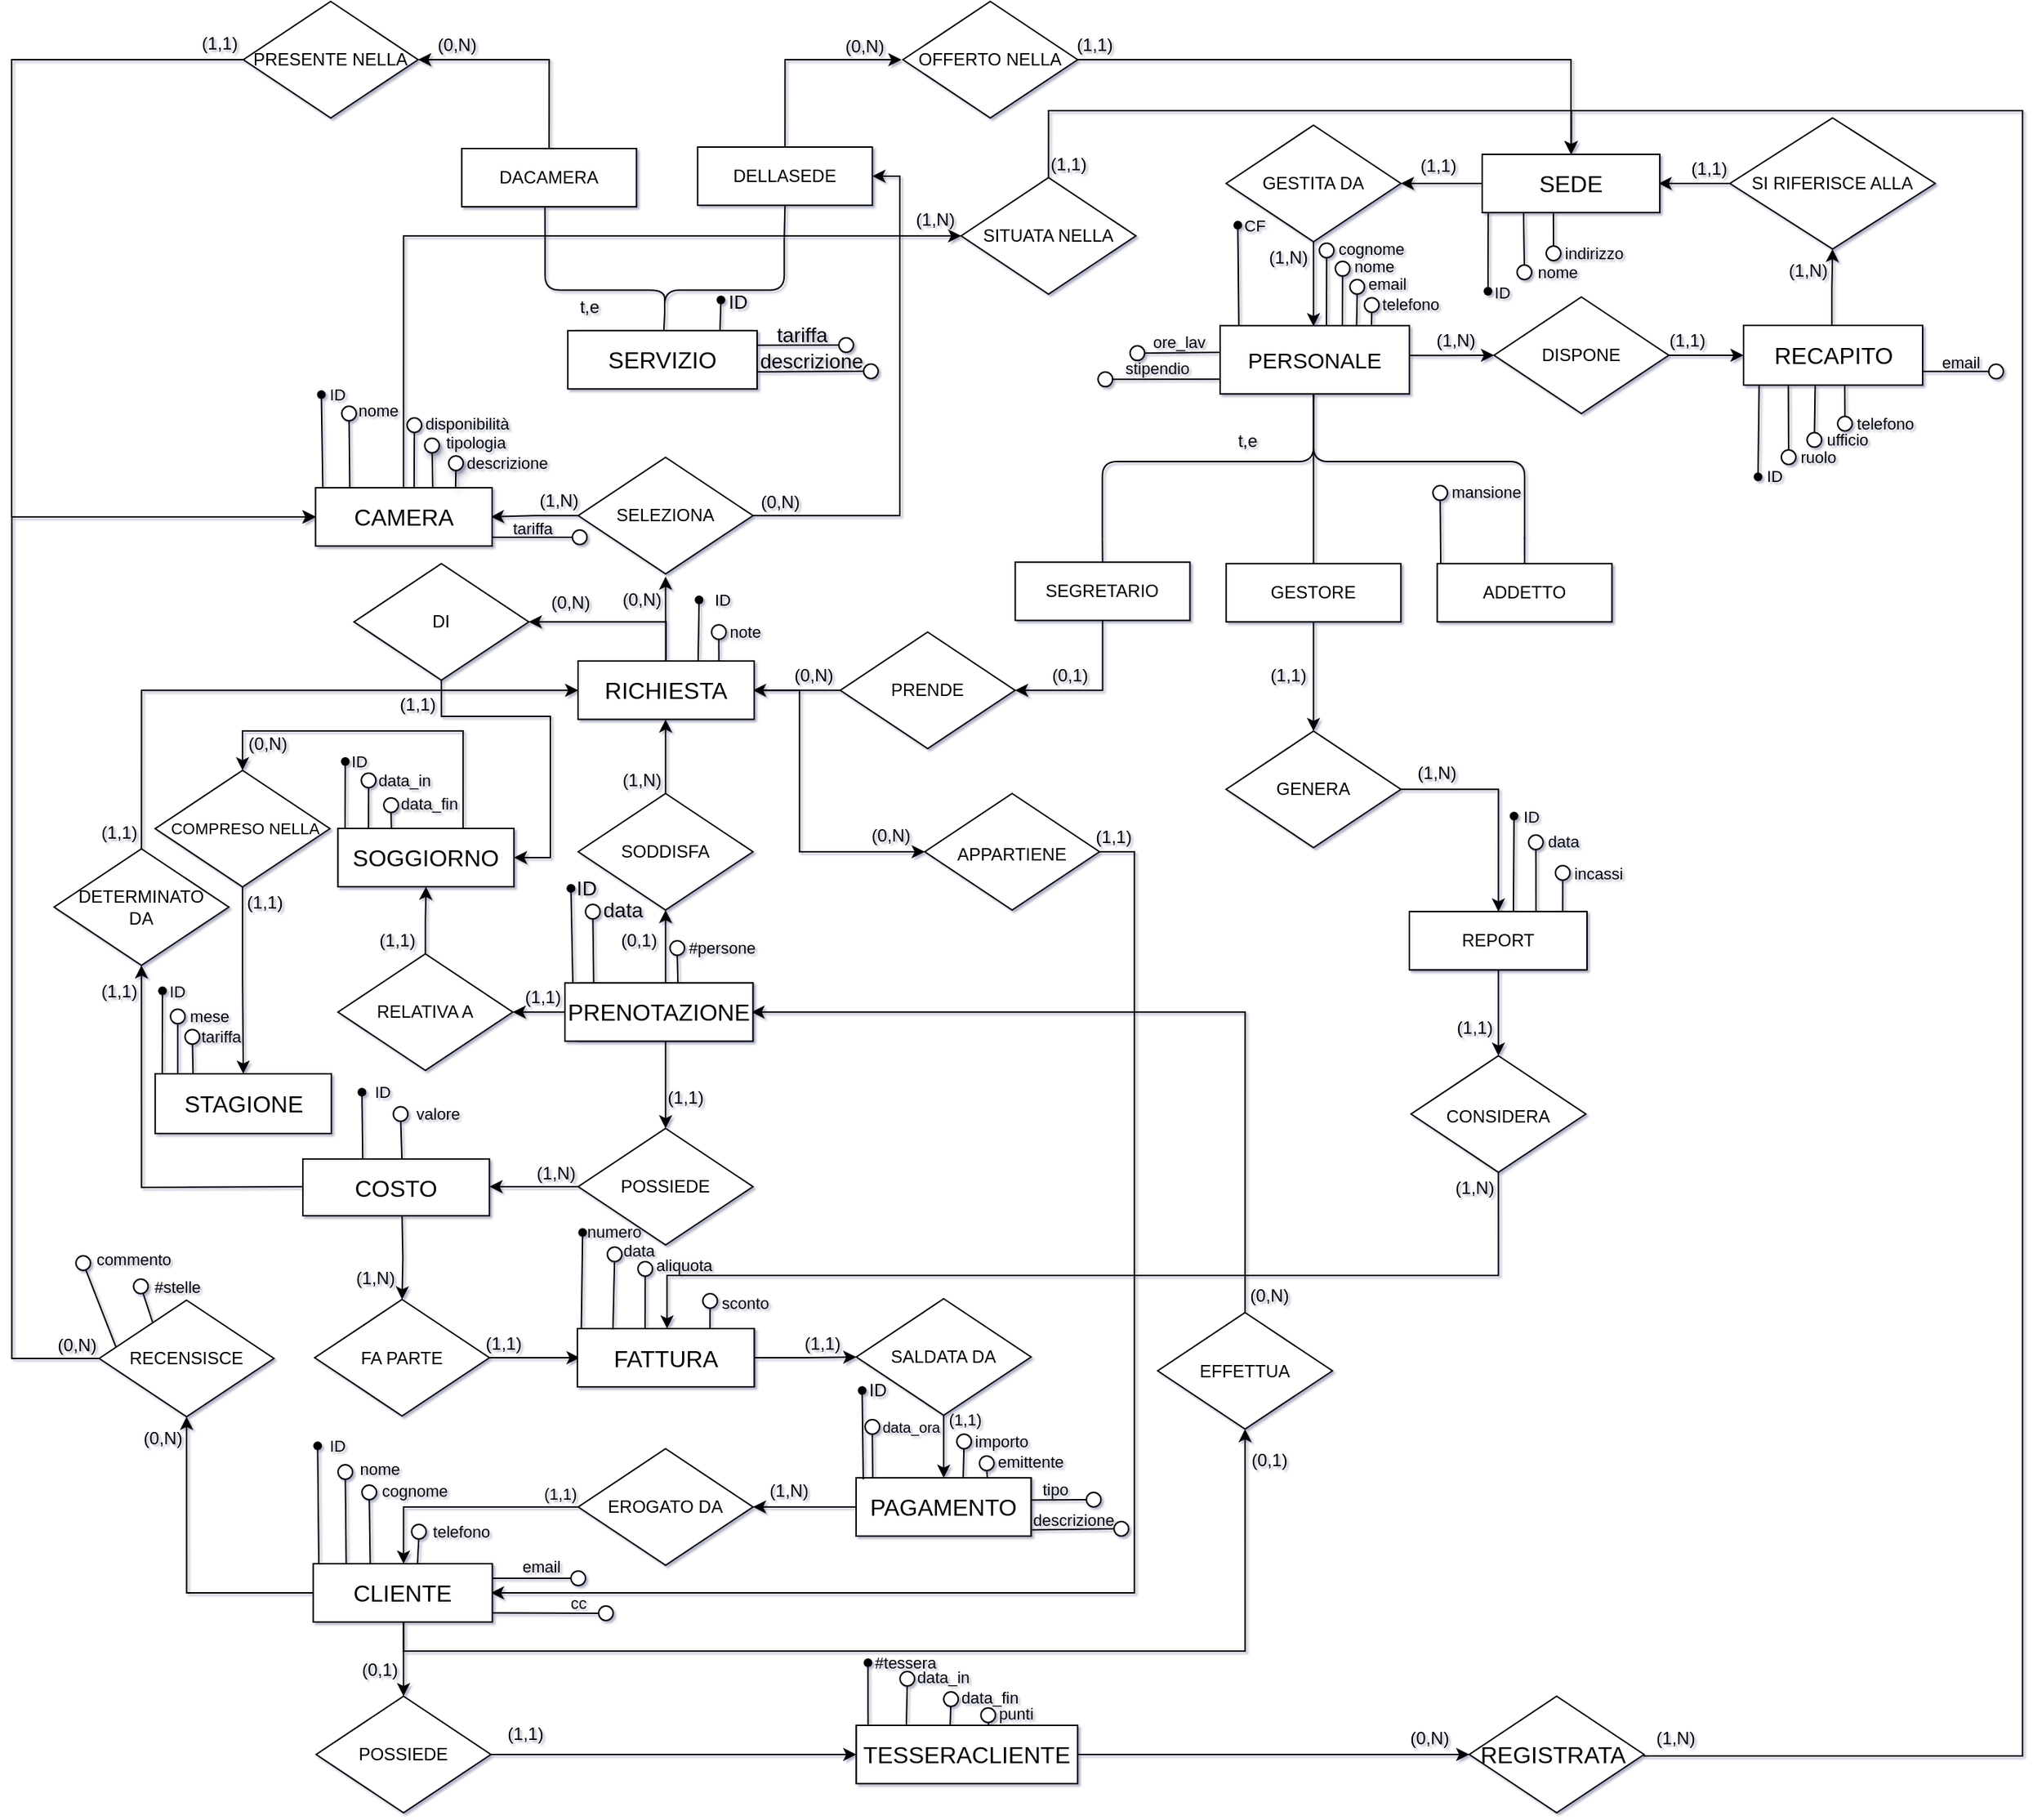<mxfile version="20.8.23" type="google"><diagram id="C5RBs43oDa-KdzZeNtuy" name="Page-1"><mxGraphModel grid="1" page="1" gridSize="10" guides="1" tooltips="1" connect="1" arrows="1" fold="1" pageScale="1" pageWidth="827" pageHeight="1169" math="0" shadow="1"><root><mxCell id="WIyWlLk6GJQsqaUBKTNV-0"/><mxCell id="WIyWlLk6GJQsqaUBKTNV-1" parent="WIyWlLk6GJQsqaUBKTNV-0"/><mxCell id="6fpHNB0eVCHuUHspSvbp-46" style="edgeStyle=orthogonalEdgeStyle;rounded=0;orthogonalLoop=1;jettySize=auto;html=1;entryX=0;entryY=0.5;entryDx=0;entryDy=0;fontSize=12;labelBackgroundColor=none;fontColor=default;" edge="1" parent="WIyWlLk6GJQsqaUBKTNV-1" source="6fpHNB0eVCHuUHspSvbp-22" target="6fpHNB0eVCHuUHspSvbp-45"><mxGeometry relative="1" as="geometry"/></mxCell><mxCell id="6fpHNB0eVCHuUHspSvbp-22" value="PERSONALE" style="rounded=0;whiteSpace=wrap;html=1;fontSize=12;labelBackgroundColor=none;" vertex="1" parent="WIyWlLk6GJQsqaUBKTNV-1"><mxGeometry x="254.16" y="2962.12" width="120" height="40" as="geometry"/></mxCell><mxCell id="6fpHNB0eVCHuUHspSvbp-23" value="" style="shape=curlyBracket;whiteSpace=wrap;html=1;rounded=1;flipH=1;labelPosition=right;verticalLabelPosition=middle;align=left;verticalAlign=middle;fontSize=12;rotation=-90;size=0.5;labelBackgroundColor=none;" vertex="1" parent="WIyWlLk6GJQsqaUBKTNV-1"><mxGeometry x="261.04" y="2910" width="106.25" height="290" as="geometry"/></mxCell><mxCell id="6fpHNB0eVCHuUHspSvbp-117" style="edgeStyle=orthogonalEdgeStyle;rounded=0;orthogonalLoop=1;jettySize=auto;html=1;entryX=0.5;entryY=0;entryDx=0;entryDy=0;fontSize=12;labelBackgroundColor=none;fontColor=default;" edge="1" parent="WIyWlLk6GJQsqaUBKTNV-1" source="6fpHNB0eVCHuUHspSvbp-25" target="6fpHNB0eVCHuUHspSvbp-35"><mxGeometry relative="1" as="geometry"/></mxCell><mxCell id="6fpHNB0eVCHuUHspSvbp-25" value="GESTORE" style="rounded=0;whiteSpace=wrap;html=1;fontSize=12;labelBackgroundColor=none;" vertex="1" parent="WIyWlLk6GJQsqaUBKTNV-1"><mxGeometry x="254.16" y="3125.12" width="120" height="40" as="geometry"/></mxCell><mxCell id="6fpHNB0eVCHuUHspSvbp-26" style="edgeStyle=orthogonalEdgeStyle;rounded=0;orthogonalLoop=1;jettySize=auto;html=1;entryX=1;entryY=0.5;entryDx=0;entryDy=0;fontSize=12;exitX=0.5;exitY=1;exitDx=0;exitDy=0;labelBackgroundColor=none;fontColor=default;" edge="1" parent="WIyWlLk6GJQsqaUBKTNV-1" source="6fpHNB0eVCHuUHspSvbp-27" target="6fpHNB0eVCHuUHspSvbp-40"><mxGeometry relative="1" as="geometry"/></mxCell><mxCell id="6fpHNB0eVCHuUHspSvbp-27" value="SEGRETARIO" style="rounded=0;whiteSpace=wrap;html=1;fontSize=12;labelBackgroundColor=none;" vertex="1" parent="WIyWlLk6GJQsqaUBKTNV-1"><mxGeometry x="109.29" y="3124.12" width="120" height="40" as="geometry"/></mxCell><mxCell id="6fpHNB0eVCHuUHspSvbp-28" value="" style="endArrow=none;html=1;rounded=0;fontSize=12;startSize=8;endSize=8;curved=1;exitX=0.1;exitY=0.5;exitDx=0;exitDy=0;exitPerimeter=0;entryX=0.5;entryY=1;entryDx=0;entryDy=0;labelBackgroundColor=none;fontColor=default;" edge="1" parent="WIyWlLk6GJQsqaUBKTNV-1" source="6fpHNB0eVCHuUHspSvbp-23"><mxGeometry width="50" height="50" relative="1" as="geometry"><mxPoint x="344.16" y="3023.12" as="sourcePoint"/><mxPoint x="314.16" y="3003.12" as="targetPoint"/></mxGeometry></mxCell><mxCell id="6fpHNB0eVCHuUHspSvbp-29" value="ADDETTO" style="rounded=0;whiteSpace=wrap;html=1;fontSize=12;labelBackgroundColor=none;" vertex="1" parent="WIyWlLk6GJQsqaUBKTNV-1"><mxGeometry x="399.16" y="3125.12" width="120" height="40" as="geometry"/></mxCell><mxCell id="6fpHNB0eVCHuUHspSvbp-31" value="" style="endArrow=none;html=1;rounded=0;fontSize=12;startSize=8;endSize=8;curved=1;exitX=0.5;exitY=1;exitDx=0;exitDy=0;entryX=0.5;entryY=0;entryDx=0;entryDy=0;labelBackgroundColor=none;fontColor=default;" edge="1" parent="WIyWlLk6GJQsqaUBKTNV-1" target="6fpHNB0eVCHuUHspSvbp-25"><mxGeometry width="50" height="50" relative="1" as="geometry"><mxPoint x="314.16" y="3003.12" as="sourcePoint"/><mxPoint x="294.16" y="3133.12" as="targetPoint"/></mxGeometry></mxCell><mxCell id="6fpHNB0eVCHuUHspSvbp-32" value="" style="endArrow=none;html=1;rounded=0;fontSize=12;startSize=8;endSize=8;curved=1;exitX=0.5;exitY=0;exitDx=0;exitDy=0;entryX=1;entryY=0;entryDx=0;entryDy=0;entryPerimeter=0;labelBackgroundColor=none;fontColor=default;" edge="1" parent="WIyWlLk6GJQsqaUBKTNV-1" source="6fpHNB0eVCHuUHspSvbp-27" target="6fpHNB0eVCHuUHspSvbp-23"><mxGeometry width="50" height="50" relative="1" as="geometry"><mxPoint x="244.16" y="3183.12" as="sourcePoint"/><mxPoint x="294.16" y="3133.12" as="targetPoint"/></mxGeometry></mxCell><mxCell id="6fpHNB0eVCHuUHspSvbp-33" value="t,e" style="text;html=1;strokeColor=none;fillColor=none;align=center;verticalAlign=middle;whiteSpace=wrap;rounded=0;fontSize=12;labelBackgroundColor=none;" vertex="1" parent="WIyWlLk6GJQsqaUBKTNV-1"><mxGeometry x="239.16" y="3026.12" width="60" height="30" as="geometry"/></mxCell><mxCell id="6fpHNB0eVCHuUHspSvbp-116" style="edgeStyle=orthogonalEdgeStyle;rounded=0;orthogonalLoop=1;jettySize=auto;html=1;entryX=0.5;entryY=0;entryDx=0;entryDy=0;fontSize=12;labelBackgroundColor=none;fontColor=default;" edge="1" parent="WIyWlLk6GJQsqaUBKTNV-1" source="6fpHNB0eVCHuUHspSvbp-35" target="6fpHNB0eVCHuUHspSvbp-36"><mxGeometry relative="1" as="geometry"/></mxCell><mxCell id="6fpHNB0eVCHuUHspSvbp-35" value="GENERA" style="rhombus;whiteSpace=wrap;html=1;fontSize=12;rounded=0;labelBackgroundColor=none;" vertex="1" parent="WIyWlLk6GJQsqaUBKTNV-1"><mxGeometry x="254.16" y="3240.12" width="120" height="80" as="geometry"/></mxCell><mxCell id="6fpHNB0eVCHuUHspSvbp-128" style="edgeStyle=orthogonalEdgeStyle;rounded=0;orthogonalLoop=1;jettySize=auto;html=1;fontSize=12;labelBackgroundColor=none;fontColor=default;" edge="1" parent="WIyWlLk6GJQsqaUBKTNV-1" source="6fpHNB0eVCHuUHspSvbp-36" target="6fpHNB0eVCHuUHspSvbp-127"><mxGeometry relative="1" as="geometry"/></mxCell><mxCell id="6fpHNB0eVCHuUHspSvbp-36" value="REPORT" style="whiteSpace=wrap;html=1;fontSize=12;rounded=0;labelBackgroundColor=none;" vertex="1" parent="WIyWlLk6GJQsqaUBKTNV-1"><mxGeometry x="381.16" y="3364.12" width="120" height="40" as="geometry"/></mxCell><mxCell id="6fpHNB0eVCHuUHspSvbp-39" style="edgeStyle=orthogonalEdgeStyle;rounded=0;orthogonalLoop=1;jettySize=auto;html=1;entryX=1;entryY=0.5;entryDx=0;entryDy=0;fontSize=12;labelBackgroundColor=none;fontColor=default;" edge="1" parent="WIyWlLk6GJQsqaUBKTNV-1" source="6fpHNB0eVCHuUHspSvbp-40" target="6fpHNB0eVCHuUHspSvbp-41"><mxGeometry relative="1" as="geometry"><mxPoint x="-18.84" y="3212.12" as="targetPoint"/></mxGeometry></mxCell><mxCell id="6fpHNB0eVCHuUHspSvbp-40" value="PRENDE" style="rhombus;whiteSpace=wrap;html=1;fontSize=12;rounded=0;labelBackgroundColor=none;" vertex="1" parent="WIyWlLk6GJQsqaUBKTNV-1"><mxGeometry x="-10.84" y="3172.12" width="120" height="80" as="geometry"/></mxCell><mxCell id="6fpHNB0eVCHuUHspSvbp-87" style="edgeStyle=orthogonalEdgeStyle;rounded=0;orthogonalLoop=1;jettySize=auto;html=1;fontSize=12;labelBackgroundColor=none;fontColor=default;" edge="1" parent="WIyWlLk6GJQsqaUBKTNV-1" source="6fpHNB0eVCHuUHspSvbp-41"><mxGeometry relative="1" as="geometry"><mxPoint x="-130.84" y="3134" as="targetPoint"/></mxGeometry></mxCell><mxCell id="6fpHNB0eVCHuUHspSvbp-136" style="edgeStyle=orthogonalEdgeStyle;rounded=0;orthogonalLoop=1;jettySize=auto;html=1;entryX=0;entryY=0.5;entryDx=0;entryDy=0;fontSize=12;labelBackgroundColor=none;fontColor=default;" edge="1" parent="WIyWlLk6GJQsqaUBKTNV-1" source="6fpHNB0eVCHuUHspSvbp-41" target="6fpHNB0eVCHuUHspSvbp-135"><mxGeometry relative="1" as="geometry"><Array as="points"><mxPoint x="-38.84" y="3212"/><mxPoint x="-38.84" y="3323"/></Array></mxGeometry></mxCell><mxCell id="6fpHNB0eVCHuUHspSvbp-41" value="RICHIESTA" style="rounded=0;whiteSpace=wrap;html=1;fontSize=12;labelBackgroundColor=none;" vertex="1" parent="WIyWlLk6GJQsqaUBKTNV-1"><mxGeometry x="-190.84" y="3192.12" width="120" height="40" as="geometry"/></mxCell><mxCell id="6fpHNB0eVCHuUHspSvbp-42" value="(0,N)" style="text;html=1;strokeColor=none;fillColor=none;align=center;verticalAlign=middle;whiteSpace=wrap;rounded=0;fontSize=12;labelBackgroundColor=none;" vertex="1" parent="WIyWlLk6GJQsqaUBKTNV-1"><mxGeometry x="-58.84" y="3187.12" width="60" height="30" as="geometry"/></mxCell><mxCell id="6fpHNB0eVCHuUHspSvbp-43" value="(0,1)" style="text;html=1;strokeColor=none;fillColor=none;align=center;verticalAlign=middle;whiteSpace=wrap;rounded=0;fontSize=12;labelBackgroundColor=none;" vertex="1" parent="WIyWlLk6GJQsqaUBKTNV-1"><mxGeometry x="117.16" y="3187.12" width="60" height="30" as="geometry"/></mxCell><mxCell id="6fpHNB0eVCHuUHspSvbp-48" style="edgeStyle=orthogonalEdgeStyle;rounded=0;orthogonalLoop=1;jettySize=auto;html=1;entryX=0;entryY=0.5;entryDx=0;entryDy=0;fontSize=12;labelBackgroundColor=none;fontColor=default;" edge="1" parent="WIyWlLk6GJQsqaUBKTNV-1" source="6fpHNB0eVCHuUHspSvbp-45" target="uKpkd5rjJFqihrsR2Gf9-124"><mxGeometry relative="1" as="geometry"/></mxCell><mxCell id="6fpHNB0eVCHuUHspSvbp-45" value="DISPONE" style="rhombus;whiteSpace=wrap;html=1;fontSize=12;labelBackgroundColor=none;" vertex="1" parent="WIyWlLk6GJQsqaUBKTNV-1"><mxGeometry x="438.16" y="2942" width="120" height="80" as="geometry"/></mxCell><mxCell id="6fpHNB0eVCHuUHspSvbp-122" style="edgeStyle=orthogonalEdgeStyle;rounded=0;orthogonalLoop=1;jettySize=auto;html=1;entryX=0.5;entryY=1;entryDx=0;entryDy=0;fontSize=12;labelBackgroundColor=none;fontColor=default;" edge="1" parent="WIyWlLk6GJQsqaUBKTNV-1" source="6fpHNB0eVCHuUHspSvbp-47" target="6fpHNB0eVCHuUHspSvbp-49"><mxGeometry relative="1" as="geometry"/></mxCell><mxCell id="6fpHNB0eVCHuUHspSvbp-47" value="RECAPITO" style="rounded=0;whiteSpace=wrap;html=1;fontSize=12;labelBackgroundColor=none;" vertex="1" parent="WIyWlLk6GJQsqaUBKTNV-1"><mxGeometry x="610.16" y="2962" width="120" height="40" as="geometry"/></mxCell><mxCell id="6fpHNB0eVCHuUHspSvbp-52" style="edgeStyle=orthogonalEdgeStyle;rounded=0;orthogonalLoop=1;jettySize=auto;html=1;fontSize=12;labelBackgroundColor=none;fontColor=default;" edge="1" parent="WIyWlLk6GJQsqaUBKTNV-1" source="6fpHNB0eVCHuUHspSvbp-49" target="6fpHNB0eVCHuUHspSvbp-51"><mxGeometry relative="1" as="geometry"/></mxCell><mxCell id="6fpHNB0eVCHuUHspSvbp-49" value="&lt;font style=&quot;font-size: 12px;&quot;&gt;SI RIFERISCE ALLA&lt;/font&gt;" style="rhombus;whiteSpace=wrap;html=1;fontSize=12;labelBackgroundColor=none;" vertex="1" parent="WIyWlLk6GJQsqaUBKTNV-1"><mxGeometry x="600.16" y="2819" width="141" height="90" as="geometry"/></mxCell><mxCell id="6fpHNB0eVCHuUHspSvbp-123" style="edgeStyle=orthogonalEdgeStyle;rounded=0;orthogonalLoop=1;jettySize=auto;html=1;entryX=1;entryY=0.5;entryDx=0;entryDy=0;fontSize=12;exitX=0;exitY=0.5;exitDx=0;exitDy=0;labelBackgroundColor=none;fontColor=default;" edge="1" parent="WIyWlLk6GJQsqaUBKTNV-1" source="6fpHNB0eVCHuUHspSvbp-51" target="6fpHNB0eVCHuUHspSvbp-54"><mxGeometry relative="1" as="geometry"/></mxCell><mxCell id="6fpHNB0eVCHuUHspSvbp-51" value="SEDE" style="rounded=0;whiteSpace=wrap;html=1;fontSize=12;labelBackgroundColor=none;" vertex="1" parent="WIyWlLk6GJQsqaUBKTNV-1"><mxGeometry x="431.16" y="2844" width="120" height="40" as="geometry"/></mxCell><mxCell id="6fpHNB0eVCHuUHspSvbp-56" style="edgeStyle=orthogonalEdgeStyle;rounded=0;orthogonalLoop=1;jettySize=auto;html=1;fontSize=12;entryX=0.5;entryY=0;entryDx=0;entryDy=0;labelBackgroundColor=none;fontColor=default;" edge="1" parent="WIyWlLk6GJQsqaUBKTNV-1" source="6fpHNB0eVCHuUHspSvbp-54" target="6fpHNB0eVCHuUHspSvbp-22"><mxGeometry relative="1" as="geometry"><mxPoint x="409.16" y="2764.118" as="targetPoint"/></mxGeometry></mxCell><mxCell id="6fpHNB0eVCHuUHspSvbp-54" value="GESTITA DA" style="rhombus;whiteSpace=wrap;html=1;fontSize=12;labelBackgroundColor=none;" vertex="1" parent="WIyWlLk6GJQsqaUBKTNV-1"><mxGeometry x="254.16" y="2824" width="120" height="80" as="geometry"/></mxCell><mxCell id="6fpHNB0eVCHuUHspSvbp-134" style="edgeStyle=orthogonalEdgeStyle;rounded=0;orthogonalLoop=1;jettySize=auto;html=1;exitX=0.5;exitY=0;exitDx=0;exitDy=0;fontSize=12;labelBackgroundColor=none;fontColor=default;" edge="1" parent="WIyWlLk6GJQsqaUBKTNV-1" source="6fpHNB0eVCHuUHspSvbp-57" target="6fpHNB0eVCHuUHspSvbp-41"><mxGeometry relative="1" as="geometry"/></mxCell><mxCell id="6fpHNB0eVCHuUHspSvbp-57" value="SODDISFA" style="rhombus;whiteSpace=wrap;html=1;fontSize=12;labelBackgroundColor=none;" vertex="1" parent="WIyWlLk6GJQsqaUBKTNV-1"><mxGeometry x="-190.84" y="3283" width="120" height="80" as="geometry"/></mxCell><mxCell id="6fpHNB0eVCHuUHspSvbp-62" style="edgeStyle=orthogonalEdgeStyle;rounded=0;orthogonalLoop=1;jettySize=auto;html=1;entryX=1;entryY=0.5;entryDx=0;entryDy=0;fontSize=12;labelBackgroundColor=none;fontColor=default;" edge="1" parent="WIyWlLk6GJQsqaUBKTNV-1" source="6fpHNB0eVCHuUHspSvbp-59" target="6fpHNB0eVCHuUHspSvbp-61"><mxGeometry relative="1" as="geometry"/></mxCell><mxCell id="6fpHNB0eVCHuUHspSvbp-67" style="edgeStyle=orthogonalEdgeStyle;rounded=0;orthogonalLoop=1;jettySize=auto;html=1;entryX=0.5;entryY=0;entryDx=0;entryDy=0;fontSize=12;labelBackgroundColor=none;fontColor=default;" edge="1" parent="WIyWlLk6GJQsqaUBKTNV-1" source="6fpHNB0eVCHuUHspSvbp-59" target="6fpHNB0eVCHuUHspSvbp-66"><mxGeometry relative="1" as="geometry"/></mxCell><mxCell id="6fpHNB0eVCHuUHspSvbp-133" style="edgeStyle=orthogonalEdgeStyle;rounded=0;orthogonalLoop=1;jettySize=auto;html=1;entryX=0.5;entryY=1;entryDx=0;entryDy=0;fontSize=12;labelBackgroundColor=none;fontColor=default;" edge="1" parent="WIyWlLk6GJQsqaUBKTNV-1" source="6fpHNB0eVCHuUHspSvbp-59" target="6fpHNB0eVCHuUHspSvbp-57"><mxGeometry relative="1" as="geometry"/></mxCell><mxCell id="6fpHNB0eVCHuUHspSvbp-59" value="&lt;font style=&quot;font-size: 12px;&quot;&gt;PRENOTAZIONE&lt;/font&gt;" style="rounded=0;whiteSpace=wrap;html=1;fontSize=12;labelBackgroundColor=none;" vertex="1" parent="WIyWlLk6GJQsqaUBKTNV-1"><mxGeometry x="-190.84" y="3413.12" width="120" height="40" as="geometry"/></mxCell><mxCell id="8DCu9CBaWPl9ow9PZ3Vk-2" style="edgeStyle=orthogonalEdgeStyle;rounded=0;orthogonalLoop=1;jettySize=auto;html=1;" edge="1" parent="WIyWlLk6GJQsqaUBKTNV-1" source="6fpHNB0eVCHuUHspSvbp-61" target="uKpkd5rjJFqihrsR2Gf9-88"><mxGeometry relative="1" as="geometry"/></mxCell><mxCell id="6fpHNB0eVCHuUHspSvbp-61" value="RELATIVA A" style="rhombus;whiteSpace=wrap;html=1;fontSize=12;labelBackgroundColor=none;" vertex="1" parent="WIyWlLk6GJQsqaUBKTNV-1"><mxGeometry x="-355.84" y="3393.12" width="120" height="80" as="geometry"/></mxCell><mxCell id="6fpHNB0eVCHuUHspSvbp-64" value="SOGGIORNO" style="rounded=0;whiteSpace=wrap;html=1;fontSize=12;labelBackgroundColor=none;" vertex="1" parent="WIyWlLk6GJQsqaUBKTNV-1"><mxGeometry x="-355.84" y="3307" width="120" height="40" as="geometry"/></mxCell><mxCell id="6fpHNB0eVCHuUHspSvbp-69" style="edgeStyle=orthogonalEdgeStyle;rounded=0;orthogonalLoop=1;jettySize=auto;html=1;fontSize=12;labelBackgroundColor=none;fontColor=default;" edge="1" parent="WIyWlLk6GJQsqaUBKTNV-1" source="6fpHNB0eVCHuUHspSvbp-66"><mxGeometry relative="1" as="geometry"><mxPoint x="-251.84" y="3553" as="targetPoint"/></mxGeometry></mxCell><mxCell id="6fpHNB0eVCHuUHspSvbp-66" value="POSSIEDE" style="rhombus;whiteSpace=wrap;html=1;fontSize=12;labelBackgroundColor=none;" vertex="1" parent="WIyWlLk6GJQsqaUBKTNV-1"><mxGeometry x="-190.84" y="3513" width="120" height="80" as="geometry"/></mxCell><mxCell id="6fpHNB0eVCHuUHspSvbp-71" style="edgeStyle=orthogonalEdgeStyle;rounded=0;orthogonalLoop=1;jettySize=auto;html=1;entryX=0.5;entryY=1;entryDx=0;entryDy=0;fontSize=12;labelBackgroundColor=none;fontColor=default;" edge="1" parent="WIyWlLk6GJQsqaUBKTNV-1" target="6fpHNB0eVCHuUHspSvbp-70"><mxGeometry relative="1" as="geometry"><mxPoint x="-371.84" y="3553" as="sourcePoint"/></mxGeometry></mxCell><mxCell id="6fpHNB0eVCHuUHspSvbp-75" style="edgeStyle=orthogonalEdgeStyle;rounded=0;orthogonalLoop=1;jettySize=auto;html=1;entryX=0.5;entryY=0;entryDx=0;entryDy=0;fontSize=12;labelBackgroundColor=none;fontColor=default;" edge="1" parent="WIyWlLk6GJQsqaUBKTNV-1" target="6fpHNB0eVCHuUHspSvbp-73"><mxGeometry relative="1" as="geometry"><mxPoint x="-311.84" y="3573" as="sourcePoint"/></mxGeometry></mxCell><mxCell id="6fpHNB0eVCHuUHspSvbp-72" style="edgeStyle=orthogonalEdgeStyle;rounded=0;orthogonalLoop=1;jettySize=auto;html=1;exitX=0.5;exitY=0;exitDx=0;exitDy=0;fontSize=12;entryX=0;entryY=0.5;entryDx=0;entryDy=0;labelBackgroundColor=none;fontColor=default;" edge="1" parent="WIyWlLk6GJQsqaUBKTNV-1" source="6fpHNB0eVCHuUHspSvbp-70" target="6fpHNB0eVCHuUHspSvbp-41"><mxGeometry relative="1" as="geometry"/></mxCell><mxCell id="6fpHNB0eVCHuUHspSvbp-70" value="&lt;font style=&quot;font-size: 12px;&quot;&gt;DETERMINATO&lt;br&gt;DA&lt;/font&gt;" style="rhombus;whiteSpace=wrap;html=1;fontSize=12;labelBackgroundColor=none;" vertex="1" parent="WIyWlLk6GJQsqaUBKTNV-1"><mxGeometry x="-550.84" y="3321" width="120" height="80" as="geometry"/></mxCell><mxCell id="6fpHNB0eVCHuUHspSvbp-126" style="edgeStyle=orthogonalEdgeStyle;rounded=0;orthogonalLoop=1;jettySize=auto;html=1;entryX=0;entryY=0.5;entryDx=0;entryDy=0;fontSize=12;labelBackgroundColor=none;fontColor=default;" edge="1" parent="WIyWlLk6GJQsqaUBKTNV-1" source="6fpHNB0eVCHuUHspSvbp-73" target="6fpHNB0eVCHuUHspSvbp-77"><mxGeometry relative="1" as="geometry"/></mxCell><mxCell id="6fpHNB0eVCHuUHspSvbp-73" value="FA PARTE" style="rhombus;whiteSpace=wrap;html=1;fontSize=12;labelBackgroundColor=none;" vertex="1" parent="WIyWlLk6GJQsqaUBKTNV-1"><mxGeometry x="-371.84" y="3630.5" width="120" height="80" as="geometry"/></mxCell><mxCell id="6fpHNB0eVCHuUHspSvbp-82" style="edgeStyle=orthogonalEdgeStyle;rounded=0;orthogonalLoop=1;jettySize=auto;html=1;fontSize=12;exitX=1;exitY=0.5;exitDx=0;exitDy=0;labelBackgroundColor=none;fontColor=default;" edge="1" parent="WIyWlLk6GJQsqaUBKTNV-1" source="6fpHNB0eVCHuUHspSvbp-77" target="6fpHNB0eVCHuUHspSvbp-80"><mxGeometry relative="1" as="geometry"/></mxCell><mxCell id="6fpHNB0eVCHuUHspSvbp-77" value="FATTURA" style="rounded=0;whiteSpace=wrap;html=1;fontSize=12;labelBackgroundColor=none;" vertex="1" parent="WIyWlLk6GJQsqaUBKTNV-1"><mxGeometry x="-189.84" y="3650.5" width="120" height="40" as="geometry"/></mxCell><mxCell id="6fpHNB0eVCHuUHspSvbp-83" style="edgeStyle=orthogonalEdgeStyle;rounded=0;orthogonalLoop=1;jettySize=auto;html=1;fontSize=11;labelBackgroundColor=none;fontColor=default;" edge="1" parent="WIyWlLk6GJQsqaUBKTNV-1" source="6fpHNB0eVCHuUHspSvbp-80" target="6fpHNB0eVCHuUHspSvbp-81"><mxGeometry relative="1" as="geometry"/></mxCell><mxCell id="6fpHNB0eVCHuUHspSvbp-80" value="SALDATA DA" style="rhombus;whiteSpace=wrap;html=1;fontSize=12;labelBackgroundColor=none;" vertex="1" parent="WIyWlLk6GJQsqaUBKTNV-1"><mxGeometry x="0.16" y="3630" width="120" height="80" as="geometry"/></mxCell><mxCell id="6fpHNB0eVCHuUHspSvbp-85" style="edgeStyle=orthogonalEdgeStyle;rounded=0;orthogonalLoop=1;jettySize=auto;html=1;fontSize=12;labelBackgroundColor=none;fontColor=default;" edge="1" parent="WIyWlLk6GJQsqaUBKTNV-1" source="6fpHNB0eVCHuUHspSvbp-81" target="6fpHNB0eVCHuUHspSvbp-84"><mxGeometry relative="1" as="geometry"/></mxCell><mxCell id="6fpHNB0eVCHuUHspSvbp-81" value="PAGAMENTO" style="rounded=0;whiteSpace=wrap;html=1;fontSize=12;labelBackgroundColor=none;" vertex="1" parent="WIyWlLk6GJQsqaUBKTNV-1"><mxGeometry x="0.16" y="3753" width="120" height="40" as="geometry"/></mxCell><mxCell id="6fpHNB0eVCHuUHspSvbp-96" style="edgeStyle=orthogonalEdgeStyle;rounded=0;orthogonalLoop=1;jettySize=auto;html=1;exitX=0;exitY=0.5;exitDx=0;exitDy=0;entryX=0.5;entryY=0;entryDx=0;entryDy=0;fontSize=12;labelBackgroundColor=none;fontColor=default;" edge="1" parent="WIyWlLk6GJQsqaUBKTNV-1" source="6fpHNB0eVCHuUHspSvbp-84" target="6fpHNB0eVCHuUHspSvbp-95"><mxGeometry relative="1" as="geometry"/></mxCell><mxCell id="6fpHNB0eVCHuUHspSvbp-84" value="EROGATO DA" style="rhombus;whiteSpace=wrap;html=1;fontSize=12;labelBackgroundColor=none;" vertex="1" parent="WIyWlLk6GJQsqaUBKTNV-1"><mxGeometry x="-190.84" y="3733" width="120" height="80" as="geometry"/></mxCell><mxCell id="6fpHNB0eVCHuUHspSvbp-91" style="edgeStyle=orthogonalEdgeStyle;rounded=0;orthogonalLoop=1;jettySize=auto;html=1;entryX=1;entryY=0.5;entryDx=0;entryDy=0;fontSize=12;labelBackgroundColor=none;fontColor=default;exitX=1;exitY=0.5;exitDx=0;exitDy=0;" edge="1" parent="WIyWlLk6GJQsqaUBKTNV-1" source="6fpHNB0eVCHuUHspSvbp-86" target="uKpkd5rjJFqihrsR2Gf9-280"><mxGeometry relative="1" as="geometry"><Array as="points"><mxPoint x="30" y="3092"/><mxPoint x="30" y="2859"/></Array></mxGeometry></mxCell><mxCell id="6fpHNB0eVCHuUHspSvbp-94" style="edgeStyle=orthogonalEdgeStyle;rounded=0;orthogonalLoop=1;jettySize=auto;html=1;entryX=1;entryY=0.5;entryDx=0;entryDy=0;fontSize=12;labelBackgroundColor=none;fontColor=default;" edge="1" parent="WIyWlLk6GJQsqaUBKTNV-1" source="6fpHNB0eVCHuUHspSvbp-86" target="6fpHNB0eVCHuUHspSvbp-93"><mxGeometry relative="1" as="geometry"/></mxCell><mxCell id="6fpHNB0eVCHuUHspSvbp-86" value="SELEZIONA" style="rhombus;whiteSpace=wrap;html=1;fontSize=12;labelBackgroundColor=none;" vertex="1" parent="WIyWlLk6GJQsqaUBKTNV-1"><mxGeometry x="-190.84" y="3052.12" width="120" height="80" as="geometry"/></mxCell><mxCell id="6fpHNB0eVCHuUHspSvbp-89" value="STAGIONE" style="rounded=0;whiteSpace=wrap;html=1;fontSize=12;labelBackgroundColor=none;" vertex="1" parent="WIyWlLk6GJQsqaUBKTNV-1"><mxGeometry x="-480.62" y="3476.12" width="120" height="40" as="geometry"/></mxCell><mxCell id="6fpHNB0eVCHuUHspSvbp-90" value="SERVIZIO" style="rounded=0;whiteSpace=wrap;html=1;fontSize=12;labelBackgroundColor=none;" vertex="1" parent="WIyWlLk6GJQsqaUBKTNV-1"><mxGeometry x="-191.84" y="2965" width="120" height="40" as="geometry"/></mxCell><mxCell id="6fpHNB0eVCHuUHspSvbp-120" style="edgeStyle=orthogonalEdgeStyle;rounded=0;orthogonalLoop=1;jettySize=auto;html=1;entryX=0;entryY=0.5;entryDx=0;entryDy=0;fontSize=12;exitX=0.5;exitY=0;exitDx=0;exitDy=0;labelBackgroundColor=none;fontColor=default;" edge="1" parent="WIyWlLk6GJQsqaUBKTNV-1" source="6fpHNB0eVCHuUHspSvbp-93" target="6fpHNB0eVCHuUHspSvbp-119"><mxGeometry relative="1" as="geometry"><Array as="points"><mxPoint x="-311" y="2900"/><mxPoint x="72" y="2900"/></Array></mxGeometry></mxCell><mxCell id="6fpHNB0eVCHuUHspSvbp-93" value="CAMERA" style="rounded=0;whiteSpace=wrap;html=1;fontSize=12;labelBackgroundColor=none;" vertex="1" parent="WIyWlLk6GJQsqaUBKTNV-1"><mxGeometry x="-370.84" y="3073" width="120" height="40" as="geometry"/></mxCell><mxCell id="6fpHNB0eVCHuUHspSvbp-103" style="edgeStyle=orthogonalEdgeStyle;rounded=0;orthogonalLoop=1;jettySize=auto;html=1;entryX=0.5;entryY=1;entryDx=0;entryDy=0;fontSize=12;labelBackgroundColor=none;fontColor=default;" edge="1" parent="WIyWlLk6GJQsqaUBKTNV-1" source="6fpHNB0eVCHuUHspSvbp-95" target="6fpHNB0eVCHuUHspSvbp-99"><mxGeometry relative="1" as="geometry"/></mxCell><mxCell id="6fpHNB0eVCHuUHspSvbp-105" style="edgeStyle=orthogonalEdgeStyle;rounded=0;orthogonalLoop=1;jettySize=auto;html=1;fontSize=12;labelBackgroundColor=none;fontColor=default;" edge="1" parent="WIyWlLk6GJQsqaUBKTNV-1" source="6fpHNB0eVCHuUHspSvbp-95" target="6fpHNB0eVCHuUHspSvbp-98"><mxGeometry relative="1" as="geometry"/></mxCell><mxCell id="6fpHNB0eVCHuUHspSvbp-114" style="edgeStyle=orthogonalEdgeStyle;rounded=0;orthogonalLoop=1;jettySize=auto;html=1;entryX=0.5;entryY=1;entryDx=0;entryDy=0;fontSize=12;exitX=0.5;exitY=1;exitDx=0;exitDy=0;labelBackgroundColor=none;fontColor=default;" edge="1" parent="WIyWlLk6GJQsqaUBKTNV-1" source="6fpHNB0eVCHuUHspSvbp-95" target="6fpHNB0eVCHuUHspSvbp-113"><mxGeometry relative="1" as="geometry"/></mxCell><mxCell id="6fpHNB0eVCHuUHspSvbp-95" value="CLIENTE" style="rounded=0;whiteSpace=wrap;html=1;fontSize=12;labelBackgroundColor=none;" vertex="1" parent="WIyWlLk6GJQsqaUBKTNV-1"><mxGeometry x="-370.84" y="3812" width="120" height="40" as="geometry"/></mxCell><mxCell id="6fpHNB0eVCHuUHspSvbp-102" style="edgeStyle=orthogonalEdgeStyle;rounded=0;orthogonalLoop=1;jettySize=auto;html=1;entryX=0;entryY=0.5;entryDx=0;entryDy=0;fontSize=12;labelBackgroundColor=none;fontColor=default;" edge="1" parent="WIyWlLk6GJQsqaUBKTNV-1" source="6fpHNB0eVCHuUHspSvbp-98" target="6fpHNB0eVCHuUHspSvbp-101"><mxGeometry relative="1" as="geometry"/></mxCell><mxCell id="6fpHNB0eVCHuUHspSvbp-98" value="POSSIEDE" style="rhombus;whiteSpace=wrap;html=1;fontSize=12;labelBackgroundColor=none;" vertex="1" parent="WIyWlLk6GJQsqaUBKTNV-1"><mxGeometry x="-370.84" y="3903" width="120" height="80" as="geometry"/></mxCell><mxCell id="6fpHNB0eVCHuUHspSvbp-104" style="edgeStyle=orthogonalEdgeStyle;rounded=0;orthogonalLoop=1;jettySize=auto;html=1;entryX=0;entryY=0.5;entryDx=0;entryDy=0;fontSize=12;exitX=0;exitY=0.5;exitDx=0;exitDy=0;labelBackgroundColor=none;fontColor=default;" edge="1" parent="WIyWlLk6GJQsqaUBKTNV-1" source="6fpHNB0eVCHuUHspSvbp-99" target="6fpHNB0eVCHuUHspSvbp-93"><mxGeometry relative="1" as="geometry"><Array as="points"><mxPoint x="-579.84" y="3671"/><mxPoint x="-579.84" y="3093"/></Array></mxGeometry></mxCell><mxCell id="6fpHNB0eVCHuUHspSvbp-99" value="RECENSISCE" style="rhombus;whiteSpace=wrap;html=1;fontSize=12;labelBackgroundColor=none;" vertex="1" parent="WIyWlLk6GJQsqaUBKTNV-1"><mxGeometry x="-519.84" y="3631" width="120" height="80" as="geometry"/></mxCell><mxCell id="6fpHNB0eVCHuUHspSvbp-181" style="edgeStyle=orthogonalEdgeStyle;rounded=0;orthogonalLoop=1;jettySize=auto;html=1;entryX=0;entryY=0.5;entryDx=0;entryDy=0;fontSize=12;labelBackgroundColor=none;fontColor=default;" edge="1" parent="WIyWlLk6GJQsqaUBKTNV-1" source="6fpHNB0eVCHuUHspSvbp-101" target="6fpHNB0eVCHuUHspSvbp-180"><mxGeometry relative="1" as="geometry"/></mxCell><mxCell id="6fpHNB0eVCHuUHspSvbp-101" value="TESSERA" style="rounded=0;whiteSpace=wrap;html=1;fontSize=12;labelBackgroundColor=none;" vertex="1" parent="WIyWlLk6GJQsqaUBKTNV-1"><mxGeometry x="0.16" y="3923" width="120" height="40" as="geometry"/></mxCell><mxCell id="6fpHNB0eVCHuUHspSvbp-115" style="edgeStyle=orthogonalEdgeStyle;rounded=0;orthogonalLoop=1;jettySize=auto;html=1;entryX=1;entryY=0.5;entryDx=0;entryDy=0;fontSize=12;exitX=0.5;exitY=0;exitDx=0;exitDy=0;labelBackgroundColor=none;fontColor=default;" edge="1" parent="WIyWlLk6GJQsqaUBKTNV-1" source="6fpHNB0eVCHuUHspSvbp-113"><mxGeometry relative="1" as="geometry"><mxPoint x="229.16" y="3640.833" as="sourcePoint"/><mxPoint x="-71.84" y="3433.12" as="targetPoint"/><Array as="points"><mxPoint x="267.16" y="3433"/></Array></mxGeometry></mxCell><mxCell id="6fpHNB0eVCHuUHspSvbp-113" value="EFFETTUA" style="rhombus;whiteSpace=wrap;html=1;fontSize=12;labelBackgroundColor=none;" vertex="1" parent="WIyWlLk6GJQsqaUBKTNV-1"><mxGeometry x="207.16" y="3639.5" width="120" height="80" as="geometry"/></mxCell><mxCell id="6fpHNB0eVCHuUHspSvbp-124" style="edgeStyle=orthogonalEdgeStyle;rounded=0;orthogonalLoop=1;jettySize=auto;html=1;entryX=0.5;entryY=0;entryDx=0;entryDy=0;fontSize=12;exitX=0.5;exitY=0;exitDx=0;exitDy=0;labelBackgroundColor=none;fontColor=default;" edge="1" parent="WIyWlLk6GJQsqaUBKTNV-1" source="6fpHNB0eVCHuUHspSvbp-119" target="6fpHNB0eVCHuUHspSvbp-51"><mxGeometry relative="1" as="geometry"><Array as="points"><mxPoint x="132" y="2814"/><mxPoint x="491" y="2814"/></Array></mxGeometry></mxCell><mxCell id="6fpHNB0eVCHuUHspSvbp-119" value="SITUATA NELLA" style="rhombus;whiteSpace=wrap;html=1;fontSize=12;labelBackgroundColor=none;" vertex="1" parent="WIyWlLk6GJQsqaUBKTNV-1"><mxGeometry x="72.16" y="2860" width="120" height="80" as="geometry"/></mxCell><mxCell id="6fpHNB0eVCHuUHspSvbp-129" style="edgeStyle=orthogonalEdgeStyle;rounded=0;orthogonalLoop=1;jettySize=auto;html=1;fontSize=12;exitX=0.5;exitY=1;exitDx=0;exitDy=0;labelBackgroundColor=none;fontColor=default;" edge="1" parent="WIyWlLk6GJQsqaUBKTNV-1" source="6fpHNB0eVCHuUHspSvbp-127" target="6fpHNB0eVCHuUHspSvbp-77"><mxGeometry relative="1" as="geometry"><Array as="points"><mxPoint x="441.16" y="3614"/><mxPoint x="-129.84" y="3614"/></Array></mxGeometry></mxCell><mxCell id="6fpHNB0eVCHuUHspSvbp-127" value="&lt;font style=&quot;font-size: 12px;&quot;&gt;CONSIDERA&lt;/font&gt;" style="rhombus;whiteSpace=wrap;html=1;fontSize=16;labelBackgroundColor=none;" vertex="1" parent="WIyWlLk6GJQsqaUBKTNV-1"><mxGeometry x="381.16" y="3463.12" width="120" height="80" as="geometry"/></mxCell><mxCell id="6fpHNB0eVCHuUHspSvbp-131" value="" style="endArrow=none;html=1;rounded=0;fontSize=12;entryX=0.989;entryY=1;entryDx=0;entryDy=0;entryPerimeter=0;exitX=0.5;exitY=0;exitDx=0;exitDy=0;labelBackgroundColor=none;fontColor=default;" edge="1" parent="WIyWlLk6GJQsqaUBKTNV-1" source="6fpHNB0eVCHuUHspSvbp-29" target="6fpHNB0eVCHuUHspSvbp-23"><mxGeometry width="50" height="50" relative="1" as="geometry"><mxPoint x="401.16" y="3124" as="sourcePoint"/><mxPoint x="451.16" y="3074" as="targetPoint"/></mxGeometry></mxCell><mxCell id="6fpHNB0eVCHuUHspSvbp-137" style="edgeStyle=orthogonalEdgeStyle;rounded=0;orthogonalLoop=1;jettySize=auto;html=1;entryX=1;entryY=0.5;entryDx=0;entryDy=0;fontSize=12;exitX=1;exitY=0.5;exitDx=0;exitDy=0;labelBackgroundColor=none;fontColor=default;" edge="1" parent="WIyWlLk6GJQsqaUBKTNV-1" source="6fpHNB0eVCHuUHspSvbp-135" target="6fpHNB0eVCHuUHspSvbp-95"><mxGeometry relative="1" as="geometry"><Array as="points"><mxPoint x="191.16" y="3323"/><mxPoint x="191.16" y="3832"/></Array></mxGeometry></mxCell><mxCell id="6fpHNB0eVCHuUHspSvbp-135" value="&lt;font style=&quot;font-size: 12px;&quot;&gt;APPARTIENE&lt;/font&gt;" style="rhombus;whiteSpace=wrap;html=1;fontSize=16;labelBackgroundColor=none;" vertex="1" parent="WIyWlLk6GJQsqaUBKTNV-1"><mxGeometry x="47.16" y="3283" width="120" height="80" as="geometry"/></mxCell><mxCell id="6fpHNB0eVCHuUHspSvbp-150" value="(1,N)" style="text;html=1;strokeColor=none;fillColor=none;align=center;verticalAlign=middle;whiteSpace=wrap;rounded=0;fontSize=12;labelBackgroundColor=none;" vertex="1" parent="WIyWlLk6GJQsqaUBKTNV-1"><mxGeometry x="-233.84" y="3067" width="60" height="30" as="geometry"/></mxCell><mxCell id="6fpHNB0eVCHuUHspSvbp-152" value="(1,1)" style="text;html=1;strokeColor=none;fillColor=none;align=center;verticalAlign=middle;whiteSpace=wrap;rounded=0;fontSize=12;labelBackgroundColor=none;" vertex="1" parent="WIyWlLk6GJQsqaUBKTNV-1"><mxGeometry x="-435.9" y="3343.12" width="60" height="30" as="geometry"/></mxCell><mxCell id="6fpHNB0eVCHuUHspSvbp-153" value="(0,N)" style="text;html=1;strokeColor=none;fillColor=none;align=center;verticalAlign=middle;whiteSpace=wrap;rounded=0;fontSize=12;labelBackgroundColor=none;" vertex="1" parent="WIyWlLk6GJQsqaUBKTNV-1"><mxGeometry x="-81.56" y="3067.56" width="60" height="30" as="geometry"/></mxCell><mxCell id="6fpHNB0eVCHuUHspSvbp-154" value="(0,N)" style="text;html=1;strokeColor=none;fillColor=none;align=center;verticalAlign=middle;whiteSpace=wrap;rounded=0;fontSize=12;labelBackgroundColor=none;" vertex="1" parent="WIyWlLk6GJQsqaUBKTNV-1"><mxGeometry x="-176.84" y="3135.12" width="60" height="30" as="geometry"/></mxCell><mxCell id="6fpHNB0eVCHuUHspSvbp-156" value="(1,N)" style="text;html=1;strokeColor=none;fillColor=none;align=center;verticalAlign=middle;whiteSpace=wrap;rounded=0;fontSize=12;labelBackgroundColor=none;" vertex="1" parent="WIyWlLk6GJQsqaUBKTNV-1"><mxGeometry x="-176.84" y="3257.12" width="60" height="33" as="geometry"/></mxCell><mxCell id="6fpHNB0eVCHuUHspSvbp-157" value="(1,1)" style="text;html=1;strokeColor=none;fillColor=none;align=center;verticalAlign=middle;whiteSpace=wrap;rounded=0;fontSize=12;labelBackgroundColor=none;" vertex="1" parent="WIyWlLk6GJQsqaUBKTNV-1"><mxGeometry x="147.16" y="3296.12" width="60" height="33" as="geometry"/></mxCell><mxCell id="6fpHNB0eVCHuUHspSvbp-158" value="(0,N)" style="text;html=1;strokeColor=none;fillColor=none;align=center;verticalAlign=middle;whiteSpace=wrap;rounded=0;fontSize=12;labelBackgroundColor=none;" vertex="1" parent="WIyWlLk6GJQsqaUBKTNV-1"><mxGeometry x="-5.84" y="3295.12" width="60" height="33" as="geometry"/></mxCell><mxCell id="6fpHNB0eVCHuUHspSvbp-159" value="(0,1)" style="text;html=1;strokeColor=none;fillColor=none;align=center;verticalAlign=middle;whiteSpace=wrap;rounded=0;fontSize=12;labelBackgroundColor=none;" vertex="1" parent="WIyWlLk6GJQsqaUBKTNV-1"><mxGeometry x="254.16" y="3726" width="60" height="30" as="geometry"/></mxCell><mxCell id="6fpHNB0eVCHuUHspSvbp-161" value="(0,N)" style="text;html=1;strokeColor=none;fillColor=none;align=center;verticalAlign=middle;whiteSpace=wrap;rounded=0;fontSize=12;labelBackgroundColor=none;" vertex="1" parent="WIyWlLk6GJQsqaUBKTNV-1"><mxGeometry x="254.16" y="3612.5" width="60" height="30" as="geometry"/></mxCell><mxCell id="6fpHNB0eVCHuUHspSvbp-162" value="(1,1)" style="text;html=1;strokeColor=none;fillColor=none;align=center;verticalAlign=middle;whiteSpace=wrap;rounded=0;fontSize=12;labelBackgroundColor=none;" vertex="1" parent="WIyWlLk6GJQsqaUBKTNV-1"><mxGeometry x="-244.84" y="3408" width="60" height="30" as="geometry"/></mxCell><mxCell id="6fpHNB0eVCHuUHspSvbp-164" value="(0,1)" style="text;html=1;strokeColor=none;fillColor=none;align=center;verticalAlign=middle;whiteSpace=wrap;rounded=0;fontSize=12;labelBackgroundColor=none;" vertex="1" parent="WIyWlLk6GJQsqaUBKTNV-1"><mxGeometry x="-178.84" y="3369.12" width="60" height="30" as="geometry"/></mxCell><mxCell id="6fpHNB0eVCHuUHspSvbp-165" value="(1,1)" style="text;html=1;strokeColor=none;fillColor=none;align=center;verticalAlign=middle;whiteSpace=wrap;rounded=0;fontSize=12;labelBackgroundColor=none;" vertex="1" parent="WIyWlLk6GJQsqaUBKTNV-1"><mxGeometry x="-344.84" y="3369.12" width="60" height="30" as="geometry"/></mxCell><mxCell id="6fpHNB0eVCHuUHspSvbp-166" value="(1,N)" style="text;html=1;strokeColor=none;fillColor=none;align=center;verticalAlign=middle;whiteSpace=wrap;rounded=0;fontSize=12;labelBackgroundColor=none;" vertex="1" parent="WIyWlLk6GJQsqaUBKTNV-1"><mxGeometry x="-235.84" y="3529" width="60" height="30" as="geometry"/></mxCell><mxCell id="6fpHNB0eVCHuUHspSvbp-167" value="(1,1)" style="text;html=1;strokeColor=none;fillColor=none;align=center;verticalAlign=middle;whiteSpace=wrap;rounded=0;fontSize=12;labelBackgroundColor=none;" vertex="1" parent="WIyWlLk6GJQsqaUBKTNV-1"><mxGeometry x="-146.84" y="3477" width="60" height="30" as="geometry"/></mxCell><mxCell id="6fpHNB0eVCHuUHspSvbp-168" value="(1,1)" style="text;html=1;strokeColor=none;fillColor=none;align=center;verticalAlign=middle;whiteSpace=wrap;rounded=0;fontSize=12;labelBackgroundColor=none;" vertex="1" parent="WIyWlLk6GJQsqaUBKTNV-1"><mxGeometry x="-535.84" y="3295.12" width="60" height="30" as="geometry"/></mxCell><mxCell id="6fpHNB0eVCHuUHspSvbp-169" value="(1,1)" style="text;html=1;strokeColor=none;fillColor=none;align=center;verticalAlign=middle;whiteSpace=wrap;rounded=0;fontSize=12;labelBackgroundColor=none;" vertex="1" parent="WIyWlLk6GJQsqaUBKTNV-1"><mxGeometry x="-535.84" y="3404.12" width="60" height="30" as="geometry"/></mxCell><mxCell id="6fpHNB0eVCHuUHspSvbp-170" value="(0,N)" style="text;html=1;strokeColor=none;fillColor=none;align=center;verticalAlign=middle;whiteSpace=wrap;rounded=0;fontSize=12;labelBackgroundColor=none;" vertex="1" parent="WIyWlLk6GJQsqaUBKTNV-1"><mxGeometry x="-564.84" y="3646.5" width="60" height="30" as="geometry"/></mxCell><mxCell id="6fpHNB0eVCHuUHspSvbp-171" value="(0,N)" style="text;html=1;strokeColor=none;fillColor=none;align=center;verticalAlign=middle;whiteSpace=wrap;rounded=0;fontSize=12;labelBackgroundColor=none;" vertex="1" parent="WIyWlLk6GJQsqaUBKTNV-1"><mxGeometry x="-505.84" y="3711" width="60" height="30" as="geometry"/></mxCell><mxCell id="6fpHNB0eVCHuUHspSvbp-172" value="(1,N)" style="text;html=1;strokeColor=none;fillColor=none;align=center;verticalAlign=middle;whiteSpace=wrap;rounded=0;fontSize=12;labelBackgroundColor=none;" vertex="1" parent="WIyWlLk6GJQsqaUBKTNV-1"><mxGeometry x="-359.84" y="3600.5" width="60" height="30" as="geometry"/></mxCell><mxCell id="6fpHNB0eVCHuUHspSvbp-173" value="(1,1)" style="text;html=1;strokeColor=none;fillColor=none;align=center;verticalAlign=middle;whiteSpace=wrap;rounded=0;fontSize=12;labelBackgroundColor=none;" vertex="1" parent="WIyWlLk6GJQsqaUBKTNV-1"><mxGeometry x="-271.84" y="3645.5" width="60" height="30" as="geometry"/></mxCell><mxCell id="6fpHNB0eVCHuUHspSvbp-174" value="(1,1)" style="text;html=1;strokeColor=none;fillColor=none;align=center;verticalAlign=middle;whiteSpace=wrap;rounded=0;fontSize=11;labelBackgroundColor=none;" vertex="1" parent="WIyWlLk6GJQsqaUBKTNV-1"><mxGeometry x="45.16" y="3698" width="60" height="30" as="geometry"/></mxCell><mxCell id="6fpHNB0eVCHuUHspSvbp-175" value="(1,1)" style="text;html=1;strokeColor=none;fillColor=none;align=center;verticalAlign=middle;whiteSpace=wrap;rounded=0;fontSize=12;labelBackgroundColor=none;" vertex="1" parent="WIyWlLk6GJQsqaUBKTNV-1"><mxGeometry x="-52.84" y="3645.5" width="60" height="30" as="geometry"/></mxCell><mxCell id="6fpHNB0eVCHuUHspSvbp-176" value="(1,1)" style="text;html=1;strokeColor=none;fillColor=none;align=center;verticalAlign=middle;whiteSpace=wrap;rounded=0;fontSize=11;labelBackgroundColor=none;" vertex="1" parent="WIyWlLk6GJQsqaUBKTNV-1"><mxGeometry x="-232.84" y="3749" width="60" height="30" as="geometry"/></mxCell><mxCell id="6fpHNB0eVCHuUHspSvbp-177" value="(1,N)" style="text;html=1;strokeColor=none;fillColor=none;align=center;verticalAlign=middle;whiteSpace=wrap;rounded=0;fontSize=12;labelBackgroundColor=none;" vertex="1" parent="WIyWlLk6GJQsqaUBKTNV-1"><mxGeometry x="-75.84" y="3747" width="60" height="30" as="geometry"/></mxCell><mxCell id="6fpHNB0eVCHuUHspSvbp-178" value="(0,1)" style="text;html=1;strokeColor=none;fillColor=none;align=center;verticalAlign=middle;whiteSpace=wrap;rounded=0;fontSize=12;labelBackgroundColor=none;" vertex="1" parent="WIyWlLk6GJQsqaUBKTNV-1"><mxGeometry x="-356.84" y="3870" width="60" height="30" as="geometry"/></mxCell><mxCell id="6fpHNB0eVCHuUHspSvbp-179" value="(1,1)" style="text;html=1;strokeColor=none;fillColor=none;align=center;verticalAlign=middle;whiteSpace=wrap;rounded=0;fontSize=12;labelBackgroundColor=none;" vertex="1" parent="WIyWlLk6GJQsqaUBKTNV-1"><mxGeometry x="-256.84" y="3914" width="60" height="30" as="geometry"/></mxCell><mxCell id="6fpHNB0eVCHuUHspSvbp-182" style="edgeStyle=orthogonalEdgeStyle;rounded=0;orthogonalLoop=1;jettySize=auto;html=1;fontSize=12;entryX=0.5;entryY=0;entryDx=0;entryDy=0;exitX=1;exitY=0.5;exitDx=0;exitDy=0;labelBackgroundColor=none;fontColor=default;" edge="1" parent="WIyWlLk6GJQsqaUBKTNV-1" source="6fpHNB0eVCHuUHspSvbp-180" target="6fpHNB0eVCHuUHspSvbp-51"><mxGeometry relative="1" as="geometry"><Array as="points"><mxPoint x="801.16" y="3944"/><mxPoint x="801.16" y="2814"/><mxPoint x="491.16" y="2814"/></Array></mxGeometry></mxCell><mxCell id="6fpHNB0eVCHuUHspSvbp-180" value="REGISTRATA&amp;nbsp;" style="rhombus;whiteSpace=wrap;html=1;fontSize=16;labelBackgroundColor=none;" vertex="1" parent="WIyWlLk6GJQsqaUBKTNV-1"><mxGeometry x="421.16" y="3903" width="120" height="80" as="geometry"/></mxCell><mxCell id="6fpHNB0eVCHuUHspSvbp-183" value="(1,N)" style="text;html=1;strokeColor=none;fillColor=none;align=center;verticalAlign=middle;whiteSpace=wrap;rounded=0;fontSize=12;labelBackgroundColor=none;" vertex="1" parent="WIyWlLk6GJQsqaUBKTNV-1"><mxGeometry x="533.16" y="3917" width="60" height="30" as="geometry"/></mxCell><mxCell id="6fpHNB0eVCHuUHspSvbp-184" value="(0,N)" style="text;html=1;strokeColor=none;fillColor=none;align=center;verticalAlign=middle;whiteSpace=wrap;rounded=0;fontSize=12;labelBackgroundColor=none;" vertex="1" parent="WIyWlLk6GJQsqaUBKTNV-1"><mxGeometry x="364.29" y="3917" width="60" height="30" as="geometry"/></mxCell><mxCell id="6fpHNB0eVCHuUHspSvbp-187" value="(1,N)" style="text;html=1;strokeColor=none;fillColor=none;align=center;verticalAlign=middle;whiteSpace=wrap;rounded=0;fontSize=12;labelBackgroundColor=none;" vertex="1" parent="WIyWlLk6GJQsqaUBKTNV-1"><mxGeometry x="369.16" y="3254" width="60" height="30" as="geometry"/></mxCell><mxCell id="6fpHNB0eVCHuUHspSvbp-188" value="(1,1)" style="text;html=1;strokeColor=none;fillColor=none;align=center;verticalAlign=middle;whiteSpace=wrap;rounded=0;fontSize=12;labelBackgroundColor=none;" vertex="1" parent="WIyWlLk6GJQsqaUBKTNV-1"><mxGeometry x="267.16" y="3187.12" width="60" height="30" as="geometry"/></mxCell><mxCell id="6fpHNB0eVCHuUHspSvbp-189" value="(1,1)" style="text;html=1;strokeColor=none;fillColor=none;align=center;verticalAlign=middle;whiteSpace=wrap;rounded=0;fontSize=12;labelBackgroundColor=none;" vertex="1" parent="WIyWlLk6GJQsqaUBKTNV-1"><mxGeometry x="395.16" y="3429.12" width="60" height="30" as="geometry"/></mxCell><mxCell id="6fpHNB0eVCHuUHspSvbp-190" value="(1,N)" style="text;html=1;strokeColor=none;fillColor=none;align=center;verticalAlign=middle;whiteSpace=wrap;rounded=0;fontSize=12;labelBackgroundColor=none;" vertex="1" parent="WIyWlLk6GJQsqaUBKTNV-1"><mxGeometry x="395.16" y="3539" width="60" height="30" as="geometry"/></mxCell><mxCell id="6fpHNB0eVCHuUHspSvbp-191" value="(1,N)" style="text;html=1;strokeColor=none;fillColor=none;align=center;verticalAlign=middle;whiteSpace=wrap;rounded=0;fontSize=12;labelBackgroundColor=none;" vertex="1" parent="WIyWlLk6GJQsqaUBKTNV-1"><mxGeometry x="30" y="2874" width="49.16" height="30" as="geometry"/></mxCell><mxCell id="6fpHNB0eVCHuUHspSvbp-192" value="(1,1)" style="text;html=1;strokeColor=none;fillColor=none;align=center;verticalAlign=middle;whiteSpace=wrap;rounded=0;fontSize=12;labelBackgroundColor=none;" vertex="1" parent="WIyWlLk6GJQsqaUBKTNV-1"><mxGeometry x="116.16" y="2836" width="60" height="30" as="geometry"/></mxCell><mxCell id="6fpHNB0eVCHuUHspSvbp-193" value="(1,1)" style="text;html=1;strokeColor=none;fillColor=none;align=center;verticalAlign=middle;whiteSpace=wrap;rounded=0;fontSize=12;labelBackgroundColor=none;" vertex="1" parent="WIyWlLk6GJQsqaUBKTNV-1"><mxGeometry x="370.16" y="2837" width="60" height="30" as="geometry"/></mxCell><mxCell id="6fpHNB0eVCHuUHspSvbp-194" value="(1,N)" style="text;html=1;strokeColor=none;fillColor=none;align=center;verticalAlign=middle;whiteSpace=wrap;rounded=0;fontSize=12;labelBackgroundColor=none;" vertex="1" parent="WIyWlLk6GJQsqaUBKTNV-1"><mxGeometry x="267.16" y="2900" width="60" height="30" as="geometry"/></mxCell><mxCell id="6fpHNB0eVCHuUHspSvbp-195" value="(1,1)" style="text;html=1;strokeColor=none;fillColor=none;align=center;verticalAlign=middle;whiteSpace=wrap;rounded=0;fontSize=12;labelBackgroundColor=none;" vertex="1" parent="WIyWlLk6GJQsqaUBKTNV-1"><mxGeometry x="541.16" y="2957" width="60" height="30" as="geometry"/></mxCell><mxCell id="6fpHNB0eVCHuUHspSvbp-196" value="(1,N)" style="text;html=1;strokeColor=none;fillColor=none;align=center;verticalAlign=middle;whiteSpace=wrap;rounded=0;fontSize=12;labelBackgroundColor=none;" vertex="1" parent="WIyWlLk6GJQsqaUBKTNV-1"><mxGeometry x="382.16" y="2957" width="60" height="30" as="geometry"/></mxCell><mxCell id="6fpHNB0eVCHuUHspSvbp-197" value="(1,1)" style="text;html=1;strokeColor=none;fillColor=none;align=center;verticalAlign=middle;whiteSpace=wrap;rounded=0;fontSize=12;labelBackgroundColor=none;" vertex="1" parent="WIyWlLk6GJQsqaUBKTNV-1"><mxGeometry x="556.16" y="2839" width="60" height="30" as="geometry"/></mxCell><mxCell id="6fpHNB0eVCHuUHspSvbp-198" value="(1,N)" style="text;html=1;strokeColor=none;fillColor=none;align=center;verticalAlign=middle;whiteSpace=wrap;rounded=0;fontSize=12;labelBackgroundColor=none;" vertex="1" parent="WIyWlLk6GJQsqaUBKTNV-1"><mxGeometry x="624.16" y="2909" width="60" height="30" as="geometry"/></mxCell><mxCell id="uKpkd5rjJFqihrsR2Gf9-0" value="CLIENTE" style="rounded=0;whiteSpace=wrap;html=1;fontSize=16;labelBackgroundColor=none;" vertex="1" parent="WIyWlLk6GJQsqaUBKTNV-1"><mxGeometry x="-372.84" y="3812" width="123" height="40" as="geometry"/></mxCell><mxCell id="uKpkd5rjJFqihrsR2Gf9-1" value="" style="ellipse;whiteSpace=wrap;html=1;fontSize=11;labelBackgroundColor=none;" vertex="1" parent="WIyWlLk6GJQsqaUBKTNV-1"><mxGeometry x="-355.84" y="3744" width="10" height="10" as="geometry"/></mxCell><mxCell id="uKpkd5rjJFqihrsR2Gf9-2" value="" style="endArrow=none;html=1;rounded=0;fontSize=12;startSize=8;endSize=8;curved=1;exitX=0.184;exitY=0.009;exitDx=0;exitDy=0;exitPerimeter=0;labelBackgroundColor=none;fontColor=default;" edge="1" parent="WIyWlLk6GJQsqaUBKTNV-1" source="uKpkd5rjJFqihrsR2Gf9-0" target="uKpkd5rjJFqihrsR2Gf9-1"><mxGeometry width="50" height="50" relative="1" as="geometry"><mxPoint x="-375.84" y="3782" as="sourcePoint"/><mxPoint x="-365.84" y="3772" as="targetPoint"/></mxGeometry></mxCell><mxCell id="uKpkd5rjJFqihrsR2Gf9-3" value="" style="shape=waypoint;size=6;pointerEvents=1;points=[];fillColor=none;resizable=0;rotatable=0;perimeter=centerPerimeter;snapToPoint=1;fontSize=11;labelBackgroundColor=none;" vertex="1" parent="WIyWlLk6GJQsqaUBKTNV-1"><mxGeometry x="-379.84" y="3721" width="20" height="20" as="geometry"/></mxCell><mxCell id="uKpkd5rjJFqihrsR2Gf9-4" value="" style="endArrow=none;html=1;rounded=0;fontSize=16;entryX=0.454;entryY=0.628;entryDx=0;entryDy=0;entryPerimeter=0;exitX=0.031;exitY=0;exitDx=0;exitDy=0;exitPerimeter=0;labelBackgroundColor=none;fontColor=default;" edge="1" parent="WIyWlLk6GJQsqaUBKTNV-1" source="uKpkd5rjJFqihrsR2Gf9-0" target="uKpkd5rjJFqihrsR2Gf9-3"><mxGeometry width="50" height="50" relative="1" as="geometry"><mxPoint x="-400.84" y="3832" as="sourcePoint"/><mxPoint x="-350.84" y="3782" as="targetPoint"/></mxGeometry></mxCell><mxCell id="uKpkd5rjJFqihrsR2Gf9-5" value="" style="ellipse;whiteSpace=wrap;html=1;fontSize=11;labelBackgroundColor=none;" vertex="1" parent="WIyWlLk6GJQsqaUBKTNV-1"><mxGeometry x="-339.4" y="3758" width="10" height="10" as="geometry"/></mxCell><mxCell id="uKpkd5rjJFqihrsR2Gf9-6" value="" style="endArrow=none;html=1;rounded=0;fontSize=12;startSize=8;endSize=8;curved=1;exitX=0.318;exitY=-0.01;exitDx=0;exitDy=0;exitPerimeter=0;labelBackgroundColor=none;fontColor=default;" edge="1" parent="WIyWlLk6GJQsqaUBKTNV-1" source="uKpkd5rjJFqihrsR2Gf9-0" target="uKpkd5rjJFqihrsR2Gf9-5"><mxGeometry width="50" height="50" relative="1" as="geometry"><mxPoint x="-345.83" y="3792" as="sourcePoint"/><mxPoint x="-335.83" y="3782" as="targetPoint"/></mxGeometry></mxCell><mxCell id="uKpkd5rjJFqihrsR2Gf9-7" value="" style="ellipse;whiteSpace=wrap;html=1;fontSize=11;labelBackgroundColor=none;" vertex="1" parent="WIyWlLk6GJQsqaUBKTNV-1"><mxGeometry x="-195.84" y="3817" width="10" height="10" as="geometry"/></mxCell><mxCell id="uKpkd5rjJFqihrsR2Gf9-8" value="" style="endArrow=none;html=1;rounded=0;fontSize=11;startSize=8;endSize=8;curved=1;exitX=1;exitY=0.25;exitDx=0;exitDy=0;labelBackgroundColor=none;fontColor=default;" edge="1" parent="WIyWlLk6GJQsqaUBKTNV-1" source="uKpkd5rjJFqihrsR2Gf9-0" target="uKpkd5rjJFqihrsR2Gf9-7"><mxGeometry width="50" height="50" relative="1" as="geometry"><mxPoint x="-291.84" y="3801" as="sourcePoint"/><mxPoint x="-281.84" y="3791" as="targetPoint"/></mxGeometry></mxCell><mxCell id="uKpkd5rjJFqihrsR2Gf9-9" value="&lt;font style=&quot;font-size: 11px;&quot;&gt;ID&lt;/font&gt;" style="text;html=1;strokeColor=none;fillColor=none;align=center;verticalAlign=middle;whiteSpace=wrap;rounded=0;fontSize=11;labelBackgroundColor=none;" vertex="1" parent="WIyWlLk6GJQsqaUBKTNV-1"><mxGeometry x="-386.28" y="3716" width="60" height="30" as="geometry"/></mxCell><mxCell id="uKpkd5rjJFqihrsR2Gf9-10" value="nome" style="text;html=1;strokeColor=none;fillColor=none;align=center;verticalAlign=middle;whiteSpace=wrap;rounded=0;fontSize=11;labelBackgroundColor=none;" vertex="1" parent="WIyWlLk6GJQsqaUBKTNV-1"><mxGeometry x="-356.84" y="3732" width="60" height="30" as="geometry"/></mxCell><mxCell id="uKpkd5rjJFqihrsR2Gf9-11" value="cognome" style="text;html=1;strokeColor=none;fillColor=none;align=center;verticalAlign=middle;whiteSpace=wrap;rounded=0;fontSize=11;labelBackgroundColor=none;" vertex="1" parent="WIyWlLk6GJQsqaUBKTNV-1"><mxGeometry x="-333.28" y="3747" width="60" height="30" as="geometry"/></mxCell><mxCell id="uKpkd5rjJFqihrsR2Gf9-12" value="telefono" style="text;html=1;strokeColor=none;fillColor=none;align=center;verticalAlign=middle;whiteSpace=wrap;rounded=0;fontSize=11;labelBackgroundColor=none;" vertex="1" parent="WIyWlLk6GJQsqaUBKTNV-1"><mxGeometry x="-300.84" y="3775" width="60" height="30" as="geometry"/></mxCell><mxCell id="uKpkd5rjJFqihrsR2Gf9-13" value="email" style="text;html=1;strokeColor=none;fillColor=none;align=center;verticalAlign=middle;whiteSpace=wrap;rounded=0;fontSize=11;labelBackgroundColor=none;" vertex="1" parent="WIyWlLk6GJQsqaUBKTNV-1"><mxGeometry x="-245.84" y="3799" width="60" height="30" as="geometry"/></mxCell><mxCell id="uKpkd5rjJFqihrsR2Gf9-14" value="" style="ellipse;whiteSpace=wrap;html=1;fontSize=11;labelBackgroundColor=none;" vertex="1" parent="WIyWlLk6GJQsqaUBKTNV-1"><mxGeometry x="-176.84" y="3841" width="10" height="10" as="geometry"/></mxCell><mxCell id="uKpkd5rjJFqihrsR2Gf9-15" value="" style="endArrow=none;html=1;rounded=0;fontSize=11;startSize=8;endSize=8;curved=1;exitX=1.003;exitY=0.844;exitDx=0;exitDy=0;exitPerimeter=0;labelBackgroundColor=none;fontColor=default;" edge="1" parent="WIyWlLk6GJQsqaUBKTNV-1" source="uKpkd5rjJFqihrsR2Gf9-0" target="uKpkd5rjJFqihrsR2Gf9-14"><mxGeometry width="50" height="50" relative="1" as="geometry"><mxPoint x="-190.84" y="3862" as="sourcePoint"/><mxPoint x="-180.84" y="3852" as="targetPoint"/></mxGeometry></mxCell><mxCell id="uKpkd5rjJFqihrsR2Gf9-16" value="cc" style="text;html=1;strokeColor=none;fillColor=none;align=center;verticalAlign=middle;whiteSpace=wrap;rounded=0;fontSize=11;labelBackgroundColor=none;" vertex="1" parent="WIyWlLk6GJQsqaUBKTNV-1"><mxGeometry x="-227.34" y="3824" width="73" height="30" as="geometry"/></mxCell><mxCell id="uKpkd5rjJFqihrsR2Gf9-17" value="" style="ellipse;whiteSpace=wrap;html=1;fontSize=11;labelBackgroundColor=none;" vertex="1" parent="WIyWlLk6GJQsqaUBKTNV-1"><mxGeometry x="-305.28" y="3785" width="10" height="10" as="geometry"/></mxCell><mxCell id="uKpkd5rjJFqihrsR2Gf9-18" value="" style="endArrow=none;html=1;rounded=0;fontSize=12;startSize=8;endSize=8;curved=1;exitX=0.582;exitY=0;exitDx=0;exitDy=0;exitPerimeter=0;labelBackgroundColor=none;fontColor=default;" edge="1" parent="WIyWlLk6GJQsqaUBKTNV-1" source="uKpkd5rjJFqihrsR2Gf9-0" target="uKpkd5rjJFqihrsR2Gf9-17"><mxGeometry width="50" height="50" relative="1" as="geometry"><mxPoint x="-318.28" y="3805" as="sourcePoint"/><mxPoint x="-308.28" y="3795" as="targetPoint"/></mxGeometry></mxCell><mxCell id="uKpkd5rjJFqihrsR2Gf9-20" value="TESSERACLIENTE" style="rounded=0;whiteSpace=wrap;html=1;fontSize=16;labelBackgroundColor=none;" vertex="1" parent="WIyWlLk6GJQsqaUBKTNV-1"><mxGeometry x="0.16" y="3923" width="152" height="40" as="geometry"/></mxCell><mxCell id="uKpkd5rjJFqihrsR2Gf9-21" value="" style="shape=waypoint;size=6;pointerEvents=1;points=[];fillColor=none;resizable=0;rotatable=0;perimeter=centerPerimeter;snapToPoint=1;fontSize=11;labelBackgroundColor=none;" vertex="1" parent="WIyWlLk6GJQsqaUBKTNV-1"><mxGeometry x="-1.84" y="3870" width="20" height="20" as="geometry"/></mxCell><mxCell id="uKpkd5rjJFqihrsR2Gf9-22" value="" style="endArrow=none;html=1;rounded=0;fontSize=11;exitX=0.398;exitY=0.55;exitDx=0;exitDy=0;exitPerimeter=0;entryX=0.053;entryY=0.01;entryDx=0;entryDy=0;entryPerimeter=0;labelBackgroundColor=none;fontColor=default;" edge="1" parent="WIyWlLk6GJQsqaUBKTNV-1" source="uKpkd5rjJFqihrsR2Gf9-21" target="uKpkd5rjJFqihrsR2Gf9-20"><mxGeometry width="50" height="50" relative="1" as="geometry"><mxPoint x="14.16" y="3893" as="sourcePoint"/><mxPoint x="64.16" y="3843" as="targetPoint"/></mxGeometry></mxCell><mxCell id="uKpkd5rjJFqihrsR2Gf9-23" value="#tessera" style="text;html=1;strokeColor=none;fillColor=none;align=center;verticalAlign=middle;whiteSpace=wrap;rounded=0;fontSize=11;labelBackgroundColor=none;" vertex="1" parent="WIyWlLk6GJQsqaUBKTNV-1"><mxGeometry x="4.16" y="3865" width="60" height="30" as="geometry"/></mxCell><mxCell id="uKpkd5rjJFqihrsR2Gf9-24" value="" style="ellipse;whiteSpace=wrap;html=1;fontSize=11;labelBackgroundColor=none;" vertex="1" parent="WIyWlLk6GJQsqaUBKTNV-1"><mxGeometry x="30.16" y="3886" width="10" height="10" as="geometry"/></mxCell><mxCell id="uKpkd5rjJFqihrsR2Gf9-25" value="" style="endArrow=none;html=1;rounded=0;fontSize=11;startSize=8;endSize=8;curved=1;exitX=0.226;exitY=-0.002;exitDx=0;exitDy=0;exitPerimeter=0;labelBackgroundColor=none;fontColor=default;" edge="1" parent="WIyWlLk6GJQsqaUBKTNV-1" source="uKpkd5rjJFqihrsR2Gf9-20" target="uKpkd5rjJFqihrsR2Gf9-24"><mxGeometry width="50" height="50" relative="1" as="geometry"><mxPoint x="49.16" y="3913" as="sourcePoint"/><mxPoint x="59.16" y="3903" as="targetPoint"/></mxGeometry></mxCell><mxCell id="uKpkd5rjJFqihrsR2Gf9-26" value="" style="ellipse;whiteSpace=wrap;html=1;fontSize=11;labelBackgroundColor=none;" vertex="1" parent="WIyWlLk6GJQsqaUBKTNV-1"><mxGeometry x="60.16" y="3900" width="10" height="10" as="geometry"/></mxCell><mxCell id="uKpkd5rjJFqihrsR2Gf9-27" value="" style="endArrow=none;html=1;rounded=0;fontSize=11;startSize=8;endSize=8;curved=1;exitX=0.424;exitY=0.006;exitDx=0;exitDy=0;exitPerimeter=0;labelBackgroundColor=none;fontColor=default;" edge="1" parent="WIyWlLk6GJQsqaUBKTNV-1" source="uKpkd5rjJFqihrsR2Gf9-20" target="uKpkd5rjJFqihrsR2Gf9-26"><mxGeometry width="50" height="50" relative="1" as="geometry"><mxPoint x="49.16" y="3913" as="sourcePoint"/><mxPoint x="59.16" y="3903" as="targetPoint"/></mxGeometry></mxCell><mxCell id="uKpkd5rjJFqihrsR2Gf9-28" value="" style="ellipse;whiteSpace=wrap;html=1;fontSize=11;labelBackgroundColor=none;" vertex="1" parent="WIyWlLk6GJQsqaUBKTNV-1"><mxGeometry x="85.72" y="3911" width="10" height="10" as="geometry"/></mxCell><mxCell id="uKpkd5rjJFqihrsR2Gf9-29" value="" style="endArrow=none;html=1;rounded=0;fontSize=11;startSize=8;endSize=8;curved=1;exitX=0.598;exitY=0.011;exitDx=0;exitDy=0;exitPerimeter=0;labelBackgroundColor=none;fontColor=default;" edge="1" parent="WIyWlLk6GJQsqaUBKTNV-1" source="uKpkd5rjJFqihrsR2Gf9-20" target="uKpkd5rjJFqihrsR2Gf9-28"><mxGeometry width="50" height="50" relative="1" as="geometry"><mxPoint x="146.16" y="3913" as="sourcePoint"/><mxPoint x="156.16" y="3903" as="targetPoint"/></mxGeometry></mxCell><mxCell id="uKpkd5rjJFqihrsR2Gf9-30" value="data_in" style="text;html=1;strokeColor=none;fillColor=none;align=center;verticalAlign=middle;whiteSpace=wrap;rounded=0;fontSize=11;labelBackgroundColor=none;" vertex="1" parent="WIyWlLk6GJQsqaUBKTNV-1"><mxGeometry x="30.16" y="3875" width="60" height="30" as="geometry"/></mxCell><mxCell id="uKpkd5rjJFqihrsR2Gf9-31" value="data_fin" style="text;html=1;strokeColor=none;fillColor=none;align=center;verticalAlign=middle;whiteSpace=wrap;rounded=0;fontSize=11;labelBackgroundColor=none;" vertex="1" parent="WIyWlLk6GJQsqaUBKTNV-1"><mxGeometry x="61.72" y="3889" width="60" height="30" as="geometry"/></mxCell><mxCell id="uKpkd5rjJFqihrsR2Gf9-32" value="punti" style="text;html=1;strokeColor=none;fillColor=none;align=center;verticalAlign=middle;whiteSpace=wrap;rounded=0;fontSize=11;labelBackgroundColor=none;" vertex="1" parent="WIyWlLk6GJQsqaUBKTNV-1"><mxGeometry x="80.16" y="3900" width="60" height="30" as="geometry"/></mxCell><mxCell id="uKpkd5rjJFqihrsR2Gf9-37" value="PAGAMENTO" style="rounded=0;whiteSpace=wrap;html=1;fontSize=16;labelBackgroundColor=none;" vertex="1" parent="WIyWlLk6GJQsqaUBKTNV-1"><mxGeometry y="3753" width="120.16" height="40" as="geometry"/></mxCell><mxCell id="uKpkd5rjJFqihrsR2Gf9-38" value="" style="shape=waypoint;size=6;pointerEvents=1;points=[];fillColor=none;resizable=0;rotatable=0;perimeter=centerPerimeter;snapToPoint=1;fontSize=16;labelBackgroundColor=none;" vertex="1" parent="WIyWlLk6GJQsqaUBKTNV-1"><mxGeometry x="-5.84" y="3683" width="20" height="20" as="geometry"/></mxCell><mxCell id="uKpkd5rjJFqihrsR2Gf9-39" value="" style="endArrow=none;html=1;rounded=0;exitX=0.041;exitY=0.027;exitDx=0;exitDy=0;exitPerimeter=0;labelBackgroundColor=none;fontColor=default;" edge="1" parent="WIyWlLk6GJQsqaUBKTNV-1" source="uKpkd5rjJFqihrsR2Gf9-37" target="uKpkd5rjJFqihrsR2Gf9-38"><mxGeometry width="50" height="50" relative="1" as="geometry"><mxPoint x="-26.84" y="3784" as="sourcePoint"/><mxPoint x="23.16" y="3734" as="targetPoint"/></mxGeometry></mxCell><mxCell id="uKpkd5rjJFqihrsR2Gf9-40" value="" style="ellipse;whiteSpace=wrap;html=1;fontSize=11;labelBackgroundColor=none;" vertex="1" parent="WIyWlLk6GJQsqaUBKTNV-1"><mxGeometry x="6.16" y="3713" width="10" height="10" as="geometry"/></mxCell><mxCell id="uKpkd5rjJFqihrsR2Gf9-41" value="" style="endArrow=none;html=1;rounded=0;fontSize=12;startSize=8;endSize=8;curved=1;exitX=0.095;exitY=0.013;exitDx=0;exitDy=0;exitPerimeter=0;labelBackgroundColor=none;fontColor=default;" edge="1" parent="WIyWlLk6GJQsqaUBKTNV-1" source="uKpkd5rjJFqihrsR2Gf9-37" target="uKpkd5rjJFqihrsR2Gf9-40"><mxGeometry width="50" height="50" relative="1" as="geometry"><mxPoint x="-24.84" y="3756" as="sourcePoint"/><mxPoint x="-2.84" y="3736" as="targetPoint"/></mxGeometry></mxCell><mxCell id="uKpkd5rjJFqihrsR2Gf9-42" value="" style="ellipse;whiteSpace=wrap;html=1;fontSize=11;labelBackgroundColor=none;" vertex="1" parent="WIyWlLk6GJQsqaUBKTNV-1"><mxGeometry x="69.16" y="3723" width="10" height="10" as="geometry"/></mxCell><mxCell id="uKpkd5rjJFqihrsR2Gf9-43" value="" style="endArrow=none;html=1;rounded=0;fontSize=12;startSize=8;endSize=8;curved=1;exitX=0.612;exitY=0.013;exitDx=0;exitDy=0;exitPerimeter=0;labelBackgroundColor=none;fontColor=default;" edge="1" parent="WIyWlLk6GJQsqaUBKTNV-1" source="uKpkd5rjJFqihrsR2Gf9-37" target="uKpkd5rjJFqihrsR2Gf9-42"><mxGeometry width="50" height="50" relative="1" as="geometry"><mxPoint x="8.16" y="3756" as="sourcePoint"/><mxPoint x="-2.84" y="3736" as="targetPoint"/></mxGeometry></mxCell><mxCell id="uKpkd5rjJFqihrsR2Gf9-44" value="&lt;font style=&quot;font-size: 10px;&quot;&gt;data_ora&lt;/font&gt;" style="text;html=1;strokeColor=none;fillColor=none;align=center;verticalAlign=middle;whiteSpace=wrap;rounded=0;fontSize=11;labelBackgroundColor=none;" vertex="1" parent="WIyWlLk6GJQsqaUBKTNV-1"><mxGeometry x="8.16" y="3703" width="60" height="30" as="geometry"/></mxCell><mxCell id="uKpkd5rjJFqihrsR2Gf9-45" value="importo" style="text;html=1;strokeColor=none;fillColor=none;align=center;verticalAlign=middle;whiteSpace=wrap;rounded=0;fontSize=11;labelBackgroundColor=none;" vertex="1" parent="WIyWlLk6GJQsqaUBKTNV-1"><mxGeometry x="70.16" y="3713" width="60" height="30" as="geometry"/></mxCell><mxCell id="uKpkd5rjJFqihrsR2Gf9-46" value="ID" style="text;html=1;strokeColor=none;fillColor=none;align=center;verticalAlign=middle;whiteSpace=wrap;rounded=0;labelBackgroundColor=none;" vertex="1" parent="WIyWlLk6GJQsqaUBKTNV-1"><mxGeometry x="-14.84" y="3678" width="60" height="30" as="geometry"/></mxCell><mxCell id="uKpkd5rjJFqihrsR2Gf9-47" value="" style="ellipse;whiteSpace=wrap;html=1;fontSize=11;labelBackgroundColor=none;" vertex="1" parent="WIyWlLk6GJQsqaUBKTNV-1"><mxGeometry x="84.72" y="3738" width="10" height="10" as="geometry"/></mxCell><mxCell id="uKpkd5rjJFqihrsR2Gf9-48" value="" style="endArrow=none;html=1;rounded=0;fontSize=12;startSize=8;endSize=8;curved=1;exitX=0.75;exitY=0;exitDx=0;exitDy=0;labelBackgroundColor=none;fontColor=default;" edge="1" parent="WIyWlLk6GJQsqaUBKTNV-1" source="uKpkd5rjJFqihrsR2Gf9-37" target="uKpkd5rjJFqihrsR2Gf9-47"><mxGeometry width="50" height="50" relative="1" as="geometry"><mxPoint x="33.862" y="3755" as="sourcePoint"/><mxPoint x="43.72" y="3738" as="targetPoint"/></mxGeometry></mxCell><mxCell id="uKpkd5rjJFqihrsR2Gf9-49" value="emittente" style="text;html=1;strokeColor=none;fillColor=none;align=center;verticalAlign=middle;whiteSpace=wrap;rounded=0;fontSize=11;labelBackgroundColor=none;" vertex="1" parent="WIyWlLk6GJQsqaUBKTNV-1"><mxGeometry x="90.16" y="3727" width="60" height="30" as="geometry"/></mxCell><mxCell id="uKpkd5rjJFqihrsR2Gf9-50" value="" style="ellipse;whiteSpace=wrap;html=1;fontSize=11;labelBackgroundColor=none;" vertex="1" parent="WIyWlLk6GJQsqaUBKTNV-1"><mxGeometry x="158.16" y="3763" width="10" height="10" as="geometry"/></mxCell><mxCell id="uKpkd5rjJFqihrsR2Gf9-51" value="" style="endArrow=none;html=1;rounded=0;fontSize=11;startSize=8;endSize=8;curved=1;exitX=1;exitY=0.381;exitDx=0;exitDy=0;exitPerimeter=0;labelBackgroundColor=none;fontColor=default;" edge="1" parent="WIyWlLk6GJQsqaUBKTNV-1" source="uKpkd5rjJFqihrsR2Gf9-37" target="uKpkd5rjJFqihrsR2Gf9-50"><mxGeometry width="50" height="50" relative="1" as="geometry"><mxPoint x="103.16" y="3768" as="sourcePoint"/><mxPoint x="72.16" y="3737" as="targetPoint"/></mxGeometry></mxCell><mxCell id="uKpkd5rjJFqihrsR2Gf9-52" value="tipo" style="text;html=1;strokeColor=none;fillColor=none;align=center;verticalAlign=middle;whiteSpace=wrap;rounded=0;fontSize=11;labelBackgroundColor=none;" vertex="1" parent="WIyWlLk6GJQsqaUBKTNV-1"><mxGeometry x="107.16" y="3746" width="60" height="30" as="geometry"/></mxCell><mxCell id="uKpkd5rjJFqihrsR2Gf9-53" value="" style="ellipse;whiteSpace=wrap;html=1;fontSize=11;labelBackgroundColor=none;" vertex="1" parent="WIyWlLk6GJQsqaUBKTNV-1"><mxGeometry x="177.16" y="3783" width="10" height="10" as="geometry"/></mxCell><mxCell id="uKpkd5rjJFqihrsR2Gf9-54" value="" style="endArrow=none;html=1;rounded=0;fontSize=11;startSize=8;endSize=8;curved=1;exitX=1.005;exitY=0.894;exitDx=0;exitDy=0;exitPerimeter=0;labelBackgroundColor=none;fontColor=default;" edge="1" parent="WIyWlLk6GJQsqaUBKTNV-1" source="uKpkd5rjJFqihrsR2Gf9-37" target="uKpkd5rjJFqihrsR2Gf9-53"><mxGeometry width="50" height="50" relative="1" as="geometry"><mxPoint x="103.16" y="3788" as="sourcePoint"/><mxPoint x="173.16" y="3798" as="targetPoint"/></mxGeometry></mxCell><mxCell id="uKpkd5rjJFqihrsR2Gf9-55" value="descrizione" style="text;html=1;strokeColor=none;fillColor=none;align=center;verticalAlign=middle;whiteSpace=wrap;rounded=0;fontSize=11;labelBackgroundColor=none;" vertex="1" parent="WIyWlLk6GJQsqaUBKTNV-1"><mxGeometry x="113.16" y="3767" width="73" height="30" as="geometry"/></mxCell><mxCell id="uKpkd5rjJFqihrsR2Gf9-58" value="FATTURA" style="rounded=0;whiteSpace=wrap;html=1;fontSize=16;labelBackgroundColor=none;" vertex="1" parent="WIyWlLk6GJQsqaUBKTNV-1"><mxGeometry x="-191.4" y="3650.5" width="121.4" height="40" as="geometry"/></mxCell><mxCell id="uKpkd5rjJFqihrsR2Gf9-59" value="" style="shape=waypoint;size=6;pointerEvents=1;points=[];fillColor=none;resizable=0;rotatable=0;perimeter=centerPerimeter;snapToPoint=1;fontSize=16;labelBackgroundColor=none;" vertex="1" parent="WIyWlLk6GJQsqaUBKTNV-1"><mxGeometry x="-197.84" y="3574.5" width="20" height="20" as="geometry"/></mxCell><mxCell id="uKpkd5rjJFqihrsR2Gf9-60" value="" style="endArrow=none;html=1;rounded=0;exitX=0.022;exitY=0;exitDx=0;exitDy=0;exitPerimeter=0;labelBackgroundColor=none;fontColor=default;" edge="1" parent="WIyWlLk6GJQsqaUBKTNV-1" source="uKpkd5rjJFqihrsR2Gf9-58" target="uKpkd5rjJFqihrsR2Gf9-59"><mxGeometry width="50" height="50" relative="1" as="geometry"><mxPoint x="-185.84" y="3649.5" as="sourcePoint"/><mxPoint x="-111.84" y="3619.5" as="targetPoint"/></mxGeometry></mxCell><mxCell id="uKpkd5rjJFqihrsR2Gf9-61" value="" style="ellipse;whiteSpace=wrap;html=1;fontSize=11;labelBackgroundColor=none;" vertex="1" parent="WIyWlLk6GJQsqaUBKTNV-1"><mxGeometry x="-170.84" y="3594.5" width="10" height="10" as="geometry"/></mxCell><mxCell id="uKpkd5rjJFqihrsR2Gf9-62" value="" style="endArrow=none;html=1;rounded=0;fontSize=12;startSize=8;endSize=8;curved=1;exitX=0.201;exitY=0.016;exitDx=0;exitDy=0;exitPerimeter=0;labelBackgroundColor=none;fontColor=default;" edge="1" parent="WIyWlLk6GJQsqaUBKTNV-1" source="uKpkd5rjJFqihrsR2Gf9-58" target="uKpkd5rjJFqihrsR2Gf9-61"><mxGeometry width="50" height="50" relative="1" as="geometry"><mxPoint x="-158.84" y="3649.5" as="sourcePoint"/><mxPoint x="-148.84" y="3609.5" as="targetPoint"/></mxGeometry></mxCell><mxCell id="uKpkd5rjJFqihrsR2Gf9-63" value="" style="ellipse;whiteSpace=wrap;html=1;fontSize=11;labelBackgroundColor=none;" vertex="1" parent="WIyWlLk6GJQsqaUBKTNV-1"><mxGeometry x="-149.84" y="3604.5" width="10" height="10" as="geometry"/></mxCell><mxCell id="uKpkd5rjJFqihrsR2Gf9-64" value="" style="endArrow=none;html=1;rounded=0;fontSize=12;startSize=8;endSize=8;curved=1;exitX=0.383;exitY=0.001;exitDx=0;exitDy=0;exitPerimeter=0;labelBackgroundColor=none;fontColor=default;" edge="1" parent="WIyWlLk6GJQsqaUBKTNV-1" source="uKpkd5rjJFqihrsR2Gf9-58" target="uKpkd5rjJFqihrsR2Gf9-63"><mxGeometry width="50" height="50" relative="1" as="geometry"><mxPoint x="-130.44" y="3649.5" as="sourcePoint"/><mxPoint x="-118.83" y="3619.5" as="targetPoint"/></mxGeometry></mxCell><mxCell id="uKpkd5rjJFqihrsR2Gf9-65" value="numero" style="text;html=1;strokeColor=none;fillColor=none;align=center;verticalAlign=middle;whiteSpace=wrap;rounded=0;fontSize=11;labelBackgroundColor=none;" vertex="1" parent="WIyWlLk6GJQsqaUBKTNV-1"><mxGeometry x="-195.84" y="3569" width="60" height="30" as="geometry"/></mxCell><mxCell id="uKpkd5rjJFqihrsR2Gf9-66" value="aliquota" style="text;html=1;strokeColor=none;fillColor=none;align=center;verticalAlign=middle;whiteSpace=wrap;rounded=0;fontSize=11;labelBackgroundColor=none;" vertex="1" parent="WIyWlLk6GJQsqaUBKTNV-1"><mxGeometry x="-147.84" y="3592" width="60" height="30" as="geometry"/></mxCell><mxCell id="uKpkd5rjJFqihrsR2Gf9-67" value="sconto" style="text;html=1;strokeColor=none;fillColor=none;align=center;verticalAlign=middle;whiteSpace=wrap;rounded=0;fontSize=11;labelBackgroundColor=none;" vertex="1" parent="WIyWlLk6GJQsqaUBKTNV-1"><mxGeometry x="-105.84" y="3617.5" width="60" height="30" as="geometry"/></mxCell><mxCell id="uKpkd5rjJFqihrsR2Gf9-68" value="" style="ellipse;whiteSpace=wrap;html=1;fontSize=11;labelBackgroundColor=none;" vertex="1" parent="WIyWlLk6GJQsqaUBKTNV-1"><mxGeometry x="-105.28" y="3626.5" width="10" height="10" as="geometry"/></mxCell><mxCell id="uKpkd5rjJFqihrsR2Gf9-69" value="" style="endArrow=none;html=1;rounded=0;fontSize=12;startSize=8;endSize=8;curved=1;exitX=0.75;exitY=0;exitDx=0;exitDy=0;labelBackgroundColor=none;fontColor=default;" edge="1" parent="WIyWlLk6GJQsqaUBKTNV-1" source="uKpkd5rjJFqihrsR2Gf9-58" target="uKpkd5rjJFqihrsR2Gf9-68"><mxGeometry width="50" height="50" relative="1" as="geometry"><mxPoint x="-101.84" y="3649.5" as="sourcePoint"/><mxPoint x="-91.28" y="3632.5" as="targetPoint"/></mxGeometry></mxCell><mxCell id="uKpkd5rjJFqihrsR2Gf9-70" value="data" style="text;html=1;strokeColor=none;fillColor=none;align=center;verticalAlign=middle;whiteSpace=wrap;rounded=0;fontSize=11;labelBackgroundColor=none;" vertex="1" parent="WIyWlLk6GJQsqaUBKTNV-1"><mxGeometry x="-178.84" y="3581.5" width="60" height="30" as="geometry"/></mxCell><mxCell id="uKpkd5rjJFqihrsR2Gf9-71" value="COSTO" style="rounded=0;whiteSpace=wrap;html=1;fontSize=16;labelBackgroundColor=none;" vertex="1" parent="WIyWlLk6GJQsqaUBKTNV-1"><mxGeometry x="-380" y="3534" width="128.16" height="39" as="geometry"/></mxCell><mxCell id="uKpkd5rjJFqihrsR2Gf9-72" value="" style="shape=waypoint;size=6;pointerEvents=1;points=[];fillColor=none;resizable=0;rotatable=0;perimeter=centerPerimeter;snapToPoint=1;fontSize=11;labelBackgroundColor=none;" vertex="1" parent="WIyWlLk6GJQsqaUBKTNV-1"><mxGeometry x="-349.4" y="3478.12" width="20" height="20" as="geometry"/></mxCell><mxCell id="uKpkd5rjJFqihrsR2Gf9-73" value="" style="endArrow=none;html=1;rounded=0;exitX=0.321;exitY=0.009;exitDx=0;exitDy=0;exitPerimeter=0;labelBackgroundColor=none;fontColor=default;" edge="1" parent="WIyWlLk6GJQsqaUBKTNV-1" source="uKpkd5rjJFqihrsR2Gf9-71" target="uKpkd5rjJFqihrsR2Gf9-72"><mxGeometry width="50" height="50" relative="1" as="geometry"><mxPoint x="-461.84" y="3485" as="sourcePoint"/><mxPoint x="-411.84" y="3435" as="targetPoint"/></mxGeometry></mxCell><mxCell id="uKpkd5rjJFqihrsR2Gf9-74" value="ID" style="text;html=1;strokeColor=none;fillColor=none;align=center;verticalAlign=middle;whiteSpace=wrap;rounded=0;fontSize=11;labelBackgroundColor=none;" vertex="1" parent="WIyWlLk6GJQsqaUBKTNV-1"><mxGeometry x="-355.28" y="3473.12" width="60" height="30" as="geometry"/></mxCell><mxCell id="uKpkd5rjJFqihrsR2Gf9-75" value="" style="ellipse;whiteSpace=wrap;html=1;fontSize=11;labelBackgroundColor=none;" vertex="1" parent="WIyWlLk6GJQsqaUBKTNV-1"><mxGeometry x="-317.84" y="3498.12" width="10" height="10" as="geometry"/></mxCell><mxCell id="uKpkd5rjJFqihrsR2Gf9-76" value="" style="endArrow=none;html=1;rounded=0;fontSize=12;startSize=8;endSize=8;curved=1;exitX=0.531;exitY=-0.007;exitDx=0;exitDy=0;exitPerimeter=0;labelBackgroundColor=none;fontColor=default;" edge="1" parent="WIyWlLk6GJQsqaUBKTNV-1" source="uKpkd5rjJFqihrsR2Gf9-71" target="uKpkd5rjJFqihrsR2Gf9-75"><mxGeometry width="50" height="50" relative="1" as="geometry"><mxPoint x="-376.84" y="3535" as="sourcePoint"/><mxPoint x="-366.84" y="3493" as="targetPoint"/></mxGeometry></mxCell><mxCell id="uKpkd5rjJFqihrsR2Gf9-77" value="valore" style="text;html=1;strokeColor=none;fillColor=none;align=center;verticalAlign=middle;whiteSpace=wrap;rounded=0;fontSize=11;labelBackgroundColor=none;" vertex="1" parent="WIyWlLk6GJQsqaUBKTNV-1"><mxGeometry x="-316.84" y="3488.12" width="60" height="30" as="geometry"/></mxCell><mxCell id="uKpkd5rjJFqihrsR2Gf9-78" value="PRENOTAZIONE" style="rounded=0;whiteSpace=wrap;html=1;fontSize=16;labelBackgroundColor=none;" vertex="1" parent="WIyWlLk6GJQsqaUBKTNV-1"><mxGeometry x="-200" y="3413.12" width="129.16" height="40" as="geometry"/></mxCell><mxCell id="uKpkd5rjJFqihrsR2Gf9-79" value="" style="shape=waypoint;size=6;pointerEvents=1;points=[];fillColor=none;resizable=0;rotatable=0;perimeter=centerPerimeter;snapToPoint=1;fontSize=16;labelBackgroundColor=none;" vertex="1" parent="WIyWlLk6GJQsqaUBKTNV-1"><mxGeometry x="-205.84" y="3338.12" width="20" height="20" as="geometry"/></mxCell><mxCell id="uKpkd5rjJFqihrsR2Gf9-80" value="" style="endArrow=none;html=1;rounded=0;entryX=0.568;entryY=0.669;entryDx=0;entryDy=0;entryPerimeter=0;exitX=0.042;exitY=0;exitDx=0;exitDy=0;exitPerimeter=0;labelBackgroundColor=none;fontColor=default;" edge="1" parent="WIyWlLk6GJQsqaUBKTNV-1" source="uKpkd5rjJFqihrsR2Gf9-78" target="uKpkd5rjJFqihrsR2Gf9-79"><mxGeometry width="50" height="50" relative="1" as="geometry"><mxPoint x="-198.84" y="3382.12" as="sourcePoint"/><mxPoint x="-198.84" y="3342.12" as="targetPoint"/></mxGeometry></mxCell><mxCell id="uKpkd5rjJFqihrsR2Gf9-81" value="ID" style="text;html=1;strokeColor=none;fillColor=none;align=center;verticalAlign=middle;whiteSpace=wrap;rounded=0;fontSize=14;labelBackgroundColor=none;" vertex="1" parent="WIyWlLk6GJQsqaUBKTNV-1"><mxGeometry x="-214.84" y="3333" width="60" height="30" as="geometry"/></mxCell><mxCell id="uKpkd5rjJFqihrsR2Gf9-82" value="" style="ellipse;whiteSpace=wrap;html=1;fontSize=16;labelBackgroundColor=none;" vertex="1" parent="WIyWlLk6GJQsqaUBKTNV-1"><mxGeometry x="-185.84" y="3359.12" width="10" height="10" as="geometry"/></mxCell><mxCell id="uKpkd5rjJFqihrsR2Gf9-83" value="" style="endArrow=none;html=1;rounded=0;fontSize=12;startSize=8;endSize=8;curved=1;exitX=0.153;exitY=0.001;exitDx=0;exitDy=0;exitPerimeter=0;labelBackgroundColor=none;fontColor=default;" edge="1" parent="WIyWlLk6GJQsqaUBKTNV-1" source="uKpkd5rjJFqihrsR2Gf9-78" target="uKpkd5rjJFqihrsR2Gf9-82"><mxGeometry width="50" height="50" relative="1" as="geometry"><mxPoint x="-193.836" y="3413.12" as="sourcePoint"/><mxPoint x="-183.9" y="3373.12" as="targetPoint"/><Array as="points"/></mxGeometry></mxCell><mxCell id="uKpkd5rjJFqihrsR2Gf9-84" value="" style="ellipse;whiteSpace=wrap;html=1;fontSize=16;labelBackgroundColor=none;" vertex="1" parent="WIyWlLk6GJQsqaUBKTNV-1"><mxGeometry x="-127.84" y="3384.12" width="10" height="10" as="geometry"/></mxCell><mxCell id="uKpkd5rjJFqihrsR2Gf9-85" value="" style="endArrow=none;html=1;rounded=0;fontSize=12;startSize=8;endSize=8;curved=1;exitX=0.601;exitY=0.008;exitDx=0;exitDy=0;exitPerimeter=0;labelBackgroundColor=none;fontColor=default;" edge="1" parent="WIyWlLk6GJQsqaUBKTNV-1" source="uKpkd5rjJFqihrsR2Gf9-78" target="uKpkd5rjJFqihrsR2Gf9-84"><mxGeometry width="50" height="50" relative="1" as="geometry"><mxPoint x="-165.5" y="3413.12" as="sourcePoint"/><mxPoint x="-153.89" y="3383.12" as="targetPoint"/></mxGeometry></mxCell><mxCell id="uKpkd5rjJFqihrsR2Gf9-86" value="data" style="text;html=1;strokeColor=none;fillColor=none;align=center;verticalAlign=middle;whiteSpace=wrap;rounded=0;fontSize=14;labelBackgroundColor=none;" vertex="1" parent="WIyWlLk6GJQsqaUBKTNV-1"><mxGeometry x="-189.9" y="3348.12" width="60" height="30" as="geometry"/></mxCell><mxCell id="uKpkd5rjJFqihrsR2Gf9-87" value="&lt;font style=&quot;font-size: 11px;&quot;&gt;#persone&lt;/font&gt;" style="text;html=1;strokeColor=none;fillColor=none;align=center;verticalAlign=middle;whiteSpace=wrap;rounded=0;fontSize=14;labelBackgroundColor=none;" vertex="1" parent="WIyWlLk6GJQsqaUBKTNV-1"><mxGeometry x="-121.84" y="3373.12" width="60" height="30" as="geometry"/></mxCell><mxCell id="8DCu9CBaWPl9ow9PZ3Vk-3" style="edgeStyle=orthogonalEdgeStyle;rounded=0;orthogonalLoop=1;jettySize=auto;html=1;entryX=0.5;entryY=0;entryDx=0;entryDy=0;exitX=0.711;exitY=0.009;exitDx=0;exitDy=0;exitPerimeter=0;" edge="1" parent="WIyWlLk6GJQsqaUBKTNV-1" source="uKpkd5rjJFqihrsR2Gf9-88" target="8DCu9CBaWPl9ow9PZ3Vk-0"><mxGeometry relative="1" as="geometry"><mxPoint x="-298.078" y="3287.8" as="sourcePoint"/><mxPoint x="-421.4" y="3275.12" as="targetPoint"/><Array as="points"><mxPoint x="-270" y="3240"/><mxPoint x="-421" y="3240"/></Array></mxGeometry></mxCell><mxCell id="uKpkd5rjJFqihrsR2Gf9-88" value="SOGGIORNO" style="rounded=0;whiteSpace=wrap;html=1;fontSize=16;labelBackgroundColor=none;" vertex="1" parent="WIyWlLk6GJQsqaUBKTNV-1"><mxGeometry x="-355.84" y="3307" width="120.84" height="40" as="geometry"/></mxCell><mxCell id="uKpkd5rjJFqihrsR2Gf9-89" value="" style="shape=waypoint;size=6;pointerEvents=1;points=[];fillColor=none;resizable=0;rotatable=0;perimeter=centerPerimeter;snapToPoint=1;fontSize=11;labelBackgroundColor=none;" vertex="1" parent="WIyWlLk6GJQsqaUBKTNV-1"><mxGeometry x="-360.84" y="3251" width="20" height="20" as="geometry"/></mxCell><mxCell id="uKpkd5rjJFqihrsR2Gf9-90" value="" style="endArrow=none;html=1;rounded=0;labelBackgroundColor=none;fontColor=default;" edge="1" parent="WIyWlLk6GJQsqaUBKTNV-1"><mxGeometry width="50" height="50" relative="1" as="geometry"><mxPoint x="-351" y="3307" as="sourcePoint"/><mxPoint x="-350.84" y="3259" as="targetPoint"/><Array as="points"><mxPoint x="-351" y="3307"/></Array></mxGeometry></mxCell><mxCell id="uKpkd5rjJFqihrsR2Gf9-91" value="ID" style="text;html=1;strokeColor=none;fillColor=none;align=center;verticalAlign=middle;whiteSpace=wrap;rounded=0;fontSize=11;labelBackgroundColor=none;" vertex="1" parent="WIyWlLk6GJQsqaUBKTNV-1"><mxGeometry x="-371.28" y="3246" width="60" height="30" as="geometry"/></mxCell><mxCell id="uKpkd5rjJFqihrsR2Gf9-92" value="" style="ellipse;whiteSpace=wrap;html=1;fontSize=11;labelBackgroundColor=none;" vertex="1" parent="WIyWlLk6GJQsqaUBKTNV-1"><mxGeometry x="-339.84" y="3269" width="10" height="10" as="geometry"/></mxCell><mxCell id="uKpkd5rjJFqihrsR2Gf9-93" value="" style="endArrow=none;html=1;rounded=0;fontSize=12;startSize=8;endSize=8;curved=1;exitX=0.703;exitY=0.01;exitDx=0;exitDy=0;exitPerimeter=0;labelBackgroundColor=none;fontColor=default;" edge="1" parent="WIyWlLk6GJQsqaUBKTNV-1" target="uKpkd5rjJFqihrsR2Gf9-92"><mxGeometry width="50" height="50" relative="1" as="geometry"><mxPoint x="-334.889" y="3307.4" as="sourcePoint"/><mxPoint x="-324.84" y="3285" as="targetPoint"/></mxGeometry></mxCell><mxCell id="uKpkd5rjJFqihrsR2Gf9-94" value="" style="ellipse;whiteSpace=wrap;html=1;fontSize=11;labelBackgroundColor=none;" vertex="1" parent="WIyWlLk6GJQsqaUBKTNV-1"><mxGeometry x="-324.4" y="3286" width="10" height="10" as="geometry"/></mxCell><mxCell id="uKpkd5rjJFqihrsR2Gf9-95" value="" style="endArrow=none;html=1;rounded=0;fontSize=12;startSize=8;endSize=8;curved=1;exitX=0.833;exitY=-0.004;exitDx=0;exitDy=0;exitPerimeter=0;labelBackgroundColor=none;fontColor=default;" edge="1" parent="WIyWlLk6GJQsqaUBKTNV-1" target="uKpkd5rjJFqihrsR2Gf9-94"><mxGeometry width="50" height="50" relative="1" as="geometry"><mxPoint x="-319.18" y="3306.84" as="sourcePoint"/><mxPoint x="-307.83" y="3295" as="targetPoint"/></mxGeometry></mxCell><mxCell id="uKpkd5rjJFqihrsR2Gf9-96" value="data_in" style="text;html=1;strokeColor=none;fillColor=none;align=center;verticalAlign=middle;whiteSpace=wrap;rounded=0;fontSize=11;labelBackgroundColor=none;" vertex="1" parent="WIyWlLk6GJQsqaUBKTNV-1"><mxGeometry x="-340.28" y="3259" width="60" height="30" as="geometry"/></mxCell><mxCell id="uKpkd5rjJFqihrsR2Gf9-97" value="data_fin" style="text;html=1;strokeColor=none;fillColor=none;align=center;verticalAlign=middle;whiteSpace=wrap;rounded=0;fontSize=11;labelBackgroundColor=none;" vertex="1" parent="WIyWlLk6GJQsqaUBKTNV-1"><mxGeometry x="-322.83" y="3275" width="60" height="30" as="geometry"/></mxCell><mxCell id="8DCu9CBaWPl9ow9PZ3Vk-6" style="edgeStyle=orthogonalEdgeStyle;rounded=0;orthogonalLoop=1;jettySize=auto;html=1;entryX=1;entryY=0.5;entryDx=0;entryDy=0;exitX=0.5;exitY=0;exitDx=0;exitDy=0;" edge="1" parent="WIyWlLk6GJQsqaUBKTNV-1" source="uKpkd5rjJFqihrsR2Gf9-98" target="8DCu9CBaWPl9ow9PZ3Vk-5"><mxGeometry relative="1" as="geometry"><Array as="points"><mxPoint x="-131" y="3165"/></Array></mxGeometry></mxCell><mxCell id="uKpkd5rjJFqihrsR2Gf9-98" value="RICHIESTA" style="rounded=0;whiteSpace=wrap;html=1;fontSize=16;labelBackgroundColor=none;" vertex="1" parent="WIyWlLk6GJQsqaUBKTNV-1"><mxGeometry x="-191" y="3192" width="121" height="40" as="geometry"/></mxCell><mxCell id="uKpkd5rjJFqihrsR2Gf9-99" value="" style="shape=waypoint;size=6;pointerEvents=1;points=[];fillColor=none;resizable=0;rotatable=0;perimeter=centerPerimeter;snapToPoint=1;fontSize=16;labelBackgroundColor=none;" vertex="1" parent="WIyWlLk6GJQsqaUBKTNV-1"><mxGeometry x="-117.84" y="3140" width="20" height="20" as="geometry"/></mxCell><mxCell id="uKpkd5rjJFqihrsR2Gf9-100" value="" style="endArrow=none;html=1;rounded=0;entryX=0.535;entryY=0.611;entryDx=0;entryDy=0;entryPerimeter=0;exitX=0.037;exitY=0.01;exitDx=0;exitDy=0;exitPerimeter=0;labelBackgroundColor=none;fontColor=default;" edge="1" parent="WIyWlLk6GJQsqaUBKTNV-1" target="uKpkd5rjJFqihrsR2Gf9-99"><mxGeometry width="50" height="50" relative="1" as="geometry"><mxPoint x="-108.523" y="3192.4" as="sourcePoint"/><mxPoint x="-92.34" y="3132" as="targetPoint"/></mxGeometry></mxCell><mxCell id="uKpkd5rjJFqihrsR2Gf9-101" value="&lt;font style=&quot;font-size: 11px;&quot;&gt;ID&lt;/font&gt;" style="text;html=1;strokeColor=none;fillColor=none;align=center;verticalAlign=middle;whiteSpace=wrap;rounded=0;fontSize=14;labelBackgroundColor=none;" vertex="1" parent="WIyWlLk6GJQsqaUBKTNV-1"><mxGeometry x="-108" y="3134" width="33.16" height="30" as="geometry"/></mxCell><mxCell id="uKpkd5rjJFqihrsR2Gf9-102" value="" style="ellipse;whiteSpace=wrap;html=1;fontSize=16;labelBackgroundColor=none;" vertex="1" parent="WIyWlLk6GJQsqaUBKTNV-1"><mxGeometry x="-99.28" y="3167.12" width="10" height="10" as="geometry"/></mxCell><mxCell id="uKpkd5rjJFqihrsR2Gf9-103" value="" style="endArrow=none;html=1;rounded=0;fontSize=12;startSize=8;endSize=8;curved=1;exitX=0.75;exitY=0;exitDx=0;exitDy=0;labelBackgroundColor=none;fontColor=default;" edge="1" parent="WIyWlLk6GJQsqaUBKTNV-1" target="uKpkd5rjJFqihrsR2Gf9-102"><mxGeometry width="50" height="50" relative="1" as="geometry"><mxPoint x="-94.25" y="3192" as="sourcePoint"/><mxPoint x="-172.34" y="3151" as="targetPoint"/></mxGeometry></mxCell><mxCell id="uKpkd5rjJFqihrsR2Gf9-104" value="&lt;font style=&quot;font-size: 11px;&quot;&gt;note&lt;/font&gt;" style="text;html=1;strokeColor=none;fillColor=none;align=center;verticalAlign=middle;whiteSpace=wrap;rounded=0;fontSize=9;labelBackgroundColor=none;" vertex="1" parent="WIyWlLk6GJQsqaUBKTNV-1"><mxGeometry x="-105.84" y="3157.12" width="60" height="30" as="geometry"/></mxCell><mxCell id="uKpkd5rjJFqihrsR2Gf9-106" value="CAMERA" style="rounded=0;whiteSpace=wrap;html=1;fontSize=16;labelBackgroundColor=none;" vertex="1" parent="WIyWlLk6GJQsqaUBKTNV-1"><mxGeometry x="-371.28" y="3073" width="121.28" height="40" as="geometry"/></mxCell><mxCell id="uKpkd5rjJFqihrsR2Gf9-107" value="" style="shape=waypoint;size=6;pointerEvents=1;points=[];fillColor=none;resizable=0;rotatable=0;perimeter=centerPerimeter;snapToPoint=1;fontSize=11;labelBackgroundColor=none;" vertex="1" parent="WIyWlLk6GJQsqaUBKTNV-1"><mxGeometry x="-377.28" y="2999" width="20" height="20" as="geometry"/></mxCell><mxCell id="uKpkd5rjJFqihrsR2Gf9-108" value="" style="endArrow=none;html=1;rounded=0;entryX=0.591;entryY=0.569;entryDx=0;entryDy=0;entryPerimeter=0;labelBackgroundColor=none;fontColor=default;" edge="1" parent="WIyWlLk6GJQsqaUBKTNV-1" target="uKpkd5rjJFqihrsR2Gf9-107"><mxGeometry width="50" height="50" relative="1" as="geometry"><mxPoint x="-366.28" y="3073" as="sourcePoint"/><mxPoint x="-301.28" y="3033" as="targetPoint"/></mxGeometry></mxCell><mxCell id="uKpkd5rjJFqihrsR2Gf9-109" value="ID" style="text;html=1;strokeColor=none;fillColor=none;align=center;verticalAlign=middle;whiteSpace=wrap;rounded=0;fontSize=11;labelBackgroundColor=none;" vertex="1" parent="WIyWlLk6GJQsqaUBKTNV-1"><mxGeometry x="-385.78" y="2994" width="60" height="30" as="geometry"/></mxCell><mxCell id="uKpkd5rjJFqihrsR2Gf9-110" value="" style="ellipse;whiteSpace=wrap;html=1;fontSize=11;labelBackgroundColor=none;" vertex="1" parent="WIyWlLk6GJQsqaUBKTNV-1"><mxGeometry x="-353.28" y="3017" width="10" height="10" as="geometry"/></mxCell><mxCell id="uKpkd5rjJFqihrsR2Gf9-111" value="" style="endArrow=none;html=1;rounded=0;fontSize=12;startSize=8;endSize=8;curved=1;exitX=0.194;exitY=0.013;exitDx=0;exitDy=0;exitPerimeter=0;labelBackgroundColor=none;fontColor=default;" edge="1" parent="WIyWlLk6GJQsqaUBKTNV-1" source="uKpkd5rjJFqihrsR2Gf9-106" target="uKpkd5rjJFqihrsR2Gf9-110"><mxGeometry width="50" height="50" relative="1" as="geometry"><mxPoint x="-350" y="3074" as="sourcePoint"/><mxPoint x="-327.84" y="3033" as="targetPoint"/></mxGeometry></mxCell><mxCell id="uKpkd5rjJFqihrsR2Gf9-112" value="" style="ellipse;whiteSpace=wrap;html=1;fontSize=11;labelBackgroundColor=none;" vertex="1" parent="WIyWlLk6GJQsqaUBKTNV-1"><mxGeometry x="-308.4" y="3025" width="10" height="10" as="geometry"/></mxCell><mxCell id="uKpkd5rjJFqihrsR2Gf9-113" value="" style="endArrow=none;html=1;rounded=0;fontSize=12;startSize=8;endSize=8;curved=1;exitX=0.558;exitY=0.013;exitDx=0;exitDy=0;exitPerimeter=0;labelBackgroundColor=none;fontColor=default;" edge="1" parent="WIyWlLk6GJQsqaUBKTNV-1" source="uKpkd5rjJFqihrsR2Gf9-106" target="uKpkd5rjJFqihrsR2Gf9-112"><mxGeometry width="50" height="50" relative="1" as="geometry"><mxPoint x="-309.44" y="3073" as="sourcePoint"/><mxPoint x="-297.83" y="3043" as="targetPoint"/></mxGeometry></mxCell><mxCell id="uKpkd5rjJFqihrsR2Gf9-114" value="" style="ellipse;whiteSpace=wrap;html=1;fontSize=16;labelBackgroundColor=none;" vertex="1" parent="WIyWlLk6GJQsqaUBKTNV-1"><mxGeometry x="-194.84" y="3102" width="10" height="10" as="geometry"/></mxCell><mxCell id="uKpkd5rjJFqihrsR2Gf9-115" value="" style="endArrow=none;html=1;rounded=0;fontSize=12;startSize=8;endSize=8;curved=1;exitX=1;exitY=0.25;exitDx=0;exitDy=0;labelBackgroundColor=none;fontColor=default;" edge="1" parent="WIyWlLk6GJQsqaUBKTNV-1"><mxGeometry width="50" height="50" relative="1" as="geometry"><mxPoint x="-249.84" y="3107" as="sourcePoint"/><mxPoint x="-194.84" y="3107" as="targetPoint"/></mxGeometry></mxCell><mxCell id="uKpkd5rjJFqihrsR2Gf9-116" value="nome" style="text;html=1;strokeColor=none;fillColor=none;align=center;verticalAlign=middle;whiteSpace=wrap;rounded=0;fontSize=11;labelBackgroundColor=none;shadow=1;" vertex="1" parent="WIyWlLk6GJQsqaUBKTNV-1"><mxGeometry x="-358.28" y="3005.12" width="60" height="30" as="geometry"/></mxCell><mxCell id="uKpkd5rjJFqihrsR2Gf9-117" value="disponibilità" style="text;html=1;strokeColor=none;fillColor=none;align=center;verticalAlign=middle;whiteSpace=wrap;rounded=0;fontSize=11;labelBackgroundColor=none;" vertex="1" parent="WIyWlLk6GJQsqaUBKTNV-1"><mxGeometry x="-304.83" y="3014" width="75.55" height="30" as="geometry"/></mxCell><mxCell id="uKpkd5rjJFqihrsR2Gf9-118" value="&lt;font style=&quot;font-size: 11px;&quot;&gt;tipologia&lt;/font&gt;" style="text;html=1;strokeColor=none;fillColor=none;align=center;verticalAlign=middle;whiteSpace=wrap;rounded=0;fontSize=14;labelBackgroundColor=none;" vertex="1" parent="WIyWlLk6GJQsqaUBKTNV-1"><mxGeometry x="-290.84" y="3026" width="60" height="30" as="geometry"/></mxCell><mxCell id="uKpkd5rjJFqihrsR2Gf9-119" value="&lt;font style=&quot;font-size: 11px;&quot;&gt;tariffa&lt;/font&gt;" style="text;html=1;strokeColor=none;fillColor=none;align=center;verticalAlign=middle;whiteSpace=wrap;rounded=0;fontSize=14;labelBackgroundColor=none;" vertex="1" parent="WIyWlLk6GJQsqaUBKTNV-1"><mxGeometry x="-251.84" y="3085" width="60" height="30" as="geometry"/></mxCell><mxCell id="uKpkd5rjJFqihrsR2Gf9-120" value="" style="ellipse;whiteSpace=wrap;html=1;fontSize=11;labelBackgroundColor=none;shadow=1;" vertex="1" parent="WIyWlLk6GJQsqaUBKTNV-1"><mxGeometry x="-296.28" y="3039" width="10" height="10" as="geometry"/></mxCell><mxCell id="uKpkd5rjJFqihrsR2Gf9-121" value="" style="endArrow=none;html=1;rounded=0;fontSize=12;startSize=8;endSize=8;curved=1;exitX=0.664;exitY=0.002;exitDx=0;exitDy=0;exitPerimeter=0;labelBackgroundColor=none;fontColor=default;" edge="1" parent="WIyWlLk6GJQsqaUBKTNV-1" source="uKpkd5rjJFqihrsR2Gf9-106" target="uKpkd5rjJFqihrsR2Gf9-120"><mxGeometry width="50" height="50" relative="1" as="geometry"><mxPoint x="-280.138" y="3073" as="sourcePoint"/><mxPoint x="-270.28" y="3056" as="targetPoint"/></mxGeometry></mxCell><mxCell id="uKpkd5rjJFqihrsR2Gf9-122" value="REPORT" style="rounded=0;whiteSpace=wrap;html=1;labelBackgroundColor=none;" vertex="1" parent="WIyWlLk6GJQsqaUBKTNV-1"><mxGeometry x="380" y="3364.12" width="122" height="40" as="geometry"/></mxCell><mxCell id="uKpkd5rjJFqihrsR2Gf9-123" value="SEDE" style="rounded=0;whiteSpace=wrap;html=1;fontSize=16;labelBackgroundColor=none;" vertex="1" parent="WIyWlLk6GJQsqaUBKTNV-1"><mxGeometry x="430" y="2844" width="122" height="40" as="geometry"/></mxCell><mxCell id="uKpkd5rjJFqihrsR2Gf9-124" value="RECAPITO" style="rounded=0;whiteSpace=wrap;html=1;fontSize=16;labelBackgroundColor=none;" vertex="1" parent="WIyWlLk6GJQsqaUBKTNV-1"><mxGeometry x="609.53" y="2961.5" width="123" height="41" as="geometry"/></mxCell><mxCell id="uKpkd5rjJFqihrsR2Gf9-125" value="STAGIONE" style="rounded=0;whiteSpace=wrap;html=1;fontSize=16;labelBackgroundColor=none;" vertex="1" parent="WIyWlLk6GJQsqaUBKTNV-1"><mxGeometry x="-481.4" y="3475.5" width="121" height="41" as="geometry"/></mxCell><mxCell id="uKpkd5rjJFqihrsR2Gf9-126" value="SERVIZIO" style="rounded=0;whiteSpace=wrap;html=1;fontSize=16;labelBackgroundColor=none;" vertex="1" parent="WIyWlLk6GJQsqaUBKTNV-1"><mxGeometry x="-198" y="2965.12" width="130" height="40" as="geometry"/></mxCell><mxCell id="uKpkd5rjJFqihrsR2Gf9-130" value="PERSONALE" style="rounded=0;whiteSpace=wrap;html=1;fontSize=15;labelBackgroundColor=none;" vertex="1" parent="WIyWlLk6GJQsqaUBKTNV-1"><mxGeometry x="250" y="2961.68" width="130" height="46.88" as="geometry"/></mxCell><mxCell id="uKpkd5rjJFqihrsR2Gf9-140" value="" style="shape=waypoint;size=6;pointerEvents=1;points=[];fillColor=none;resizable=0;rotatable=0;perimeter=centerPerimeter;snapToPoint=1;fontSize=16;labelBackgroundColor=none;" vertex="1" parent="WIyWlLk6GJQsqaUBKTNV-1"><mxGeometry x="252.16" y="2882.59" width="20" height="20" as="geometry"/></mxCell><mxCell id="uKpkd5rjJFqihrsR2Gf9-141" value="" style="endArrow=none;html=1;rounded=0;fontSize=14;exitX=0.099;exitY=-0.002;exitDx=0;exitDy=0;exitPerimeter=0;labelBackgroundColor=none;fontColor=default;" edge="1" parent="WIyWlLk6GJQsqaUBKTNV-1" source="uKpkd5rjJFqihrsR2Gf9-130" target="uKpkd5rjJFqihrsR2Gf9-140"><mxGeometry width="50" height="50" relative="1" as="geometry"><mxPoint x="226.16" y="2968.56" as="sourcePoint"/><mxPoint x="276.16" y="2918.56" as="targetPoint"/></mxGeometry></mxCell><mxCell id="uKpkd5rjJFqihrsR2Gf9-142" value="&lt;font style=&quot;font-size: 11px;&quot;&gt;CF&lt;/font&gt;" style="text;html=1;strokeColor=none;fillColor=none;align=center;verticalAlign=middle;whiteSpace=wrap;rounded=0;fontSize=14;labelBackgroundColor=none;" vertex="1" parent="WIyWlLk6GJQsqaUBKTNV-1"><mxGeometry x="244.16" y="2876.59" width="60" height="30" as="geometry"/></mxCell><mxCell id="uKpkd5rjJFqihrsR2Gf9-143" value="" style="ellipse;whiteSpace=wrap;html=1;fontSize=16;labelBackgroundColor=none;" vertex="1" parent="WIyWlLk6GJQsqaUBKTNV-1"><mxGeometry x="318.16" y="2905" width="10" height="10" as="geometry"/></mxCell><mxCell id="uKpkd5rjJFqihrsR2Gf9-144" value="" style="endArrow=none;html=1;rounded=0;fontSize=12;startSize=8;endSize=8;curved=1;exitX=0.562;exitY=0.008;exitDx=0;exitDy=0;exitPerimeter=0;labelBackgroundColor=none;fontColor=default;" edge="1" parent="WIyWlLk6GJQsqaUBKTNV-1" source="uKpkd5rjJFqihrsR2Gf9-130" target="uKpkd5rjJFqihrsR2Gf9-143"><mxGeometry width="50" height="50" relative="1" as="geometry"><mxPoint x="281.16" y="2948.56" as="sourcePoint"/><mxPoint x="291.16" y="2938.56" as="targetPoint"/></mxGeometry></mxCell><mxCell id="uKpkd5rjJFqihrsR2Gf9-145" value="" style="ellipse;whiteSpace=wrap;html=1;fontSize=16;labelBackgroundColor=none;" vertex="1" parent="WIyWlLk6GJQsqaUBKTNV-1"><mxGeometry x="329.16" y="2917.56" width="10" height="10" as="geometry"/></mxCell><mxCell id="uKpkd5rjJFqihrsR2Gf9-146" value="" style="endArrow=none;html=1;rounded=0;fontSize=12;startSize=8;endSize=8;curved=1;exitX=0.646;exitY=0.005;exitDx=0;exitDy=0;exitPerimeter=0;labelBackgroundColor=none;fontColor=default;" edge="1" parent="WIyWlLk6GJQsqaUBKTNV-1" source="uKpkd5rjJFqihrsR2Gf9-130" target="uKpkd5rjJFqihrsR2Gf9-145"><mxGeometry width="50" height="50" relative="1" as="geometry"><mxPoint x="321.16" y="2958.56" as="sourcePoint"/><mxPoint x="291.16" y="2938.56" as="targetPoint"/></mxGeometry></mxCell><mxCell id="uKpkd5rjJFqihrsR2Gf9-147" value="" style="ellipse;whiteSpace=wrap;html=1;fontSize=16;labelBackgroundColor=none;" vertex="1" parent="WIyWlLk6GJQsqaUBKTNV-1"><mxGeometry x="339.16" y="2930.0" width="10" height="10" as="geometry"/></mxCell><mxCell id="uKpkd5rjJFqihrsR2Gf9-148" value="" style="endArrow=none;html=1;rounded=0;fontSize=12;startSize=8;endSize=8;curved=1;exitX=0.721;exitY=0.009;exitDx=0;exitDy=0;exitPerimeter=0;labelBackgroundColor=none;fontColor=default;" edge="1" parent="WIyWlLk6GJQsqaUBKTNV-1" source="uKpkd5rjJFqihrsR2Gf9-130" target="uKpkd5rjJFqihrsR2Gf9-147"><mxGeometry width="50" height="50" relative="1" as="geometry"><mxPoint x="396.16" y="2948.56" as="sourcePoint"/><mxPoint x="406.16" y="2938.56" as="targetPoint"/></mxGeometry></mxCell><mxCell id="uKpkd5rjJFqihrsR2Gf9-149" value="&lt;font style=&quot;font-size: 11px;&quot;&gt;cognome&lt;/font&gt;" style="text;html=1;strokeColor=none;fillColor=none;align=center;verticalAlign=middle;whiteSpace=wrap;rounded=0;fontSize=14;labelBackgroundColor=none;" vertex="1" parent="WIyWlLk6GJQsqaUBKTNV-1"><mxGeometry x="324.16" y="2893.0" width="60" height="30" as="geometry"/></mxCell><mxCell id="uKpkd5rjJFqihrsR2Gf9-150" value="&lt;font style=&quot;font-size: 11px;&quot;&gt;nome&lt;/font&gt;" style="text;html=1;strokeColor=none;fillColor=none;align=center;verticalAlign=middle;whiteSpace=wrap;rounded=0;fontSize=14;labelBackgroundColor=none;" vertex="1" parent="WIyWlLk6GJQsqaUBKTNV-1"><mxGeometry x="326.16" y="2905" width="60" height="30" as="geometry"/></mxCell><mxCell id="uKpkd5rjJFqihrsR2Gf9-151" value="" style="ellipse;whiteSpace=wrap;html=1;fontSize=16;labelBackgroundColor=none;" vertex="1" parent="WIyWlLk6GJQsqaUBKTNV-1"><mxGeometry x="349.16" y="2942.5" width="10" height="10" as="geometry"/></mxCell><mxCell id="uKpkd5rjJFqihrsR2Gf9-152" value="" style="endArrow=none;html=1;rounded=0;fontSize=12;startSize=8;endSize=8;curved=1;exitX=0.8;exitY=-0.011;exitDx=0;exitDy=0;exitPerimeter=0;labelBackgroundColor=none;fontColor=default;" edge="1" parent="WIyWlLk6GJQsqaUBKTNV-1" source="uKpkd5rjJFqihrsR2Gf9-130" target="uKpkd5rjJFqihrsR2Gf9-151"><mxGeometry width="50" height="50" relative="1" as="geometry"><mxPoint x="481.16" y="3008.56" as="sourcePoint"/><mxPoint x="491.16" y="2998.56" as="targetPoint"/></mxGeometry></mxCell><mxCell id="uKpkd5rjJFqihrsR2Gf9-153" value="&lt;font style=&quot;font-size: 11px;&quot;&gt;email&lt;/font&gt;" style="text;html=1;strokeColor=none;fillColor=none;align=center;verticalAlign=middle;whiteSpace=wrap;rounded=0;fontSize=14;labelBackgroundColor=none;" vertex="1" parent="WIyWlLk6GJQsqaUBKTNV-1"><mxGeometry x="335.16" y="2917.0" width="60" height="30" as="geometry"/></mxCell><mxCell id="uKpkd5rjJFqihrsR2Gf9-154" value="&lt;font style=&quot;font-size: 11px;&quot;&gt;telefono&lt;/font&gt;" style="text;html=1;strokeColor=none;fillColor=none;align=center;verticalAlign=middle;whiteSpace=wrap;rounded=0;fontSize=14;labelBackgroundColor=none;" vertex="1" parent="WIyWlLk6GJQsqaUBKTNV-1"><mxGeometry x="351.16" y="2931.0" width="60" height="30" as="geometry"/></mxCell><mxCell id="uKpkd5rjJFqihrsR2Gf9-155" value="" style="ellipse;whiteSpace=wrap;html=1;fontSize=16;labelBackgroundColor=none;" vertex="1" parent="WIyWlLk6GJQsqaUBKTNV-1"><mxGeometry x="188.17" y="2975.56" width="10" height="10" as="geometry"/></mxCell><mxCell id="uKpkd5rjJFqihrsR2Gf9-156" value="" style="endArrow=none;html=1;rounded=0;fontSize=12;startSize=8;endSize=8;curved=1;exitX=-0.001;exitY=0.392;exitDx=0;exitDy=0;exitPerimeter=0;labelBackgroundColor=none;fontColor=default;" edge="1" parent="WIyWlLk6GJQsqaUBKTNV-1" source="uKpkd5rjJFqihrsR2Gf9-130" target="uKpkd5rjJFqihrsR2Gf9-155"><mxGeometry width="50" height="50" relative="1" as="geometry"><mxPoint x="131.16" y="3028.56" as="sourcePoint"/><mxPoint x="141.16" y="3018.56" as="targetPoint"/></mxGeometry></mxCell><mxCell id="uKpkd5rjJFqihrsR2Gf9-157" value="" style="ellipse;whiteSpace=wrap;html=1;fontSize=16;labelBackgroundColor=none;" vertex="1" parent="WIyWlLk6GJQsqaUBKTNV-1"><mxGeometry x="166.16" y="2993.56" width="10" height="10" as="geometry"/></mxCell><mxCell id="uKpkd5rjJFqihrsR2Gf9-158" value="" style="endArrow=none;html=1;rounded=0;fontSize=12;startSize=8;endSize=8;curved=1;exitX=-0.003;exitY=0.784;exitDx=0;exitDy=0;exitPerimeter=0;labelBackgroundColor=none;fontColor=default;" edge="1" parent="WIyWlLk6GJQsqaUBKTNV-1" source="uKpkd5rjJFqihrsR2Gf9-130" target="uKpkd5rjJFqihrsR2Gf9-157"><mxGeometry width="50" height="50" relative="1" as="geometry"><mxPoint x="178.16" y="3006.56" as="sourcePoint"/><mxPoint x="188.16" y="2996.56" as="targetPoint"/></mxGeometry></mxCell><mxCell id="uKpkd5rjJFqihrsR2Gf9-159" value="&lt;font style=&quot;font-size: 11px;&quot;&gt;ore_lav&lt;/font&gt;" style="text;html=1;strokeColor=none;fillColor=none;align=center;verticalAlign=middle;whiteSpace=wrap;rounded=0;fontSize=14;labelBackgroundColor=none;" vertex="1" parent="WIyWlLk6GJQsqaUBKTNV-1"><mxGeometry x="192.16" y="2957.0" width="60" height="30" as="geometry"/></mxCell><mxCell id="uKpkd5rjJFqihrsR2Gf9-160" value="&lt;font style=&quot;font-size: 11px;&quot;&gt;stipendio&lt;/font&gt;" style="text;html=1;strokeColor=none;fillColor=none;align=center;verticalAlign=middle;whiteSpace=wrap;rounded=0;fontSize=14;labelBackgroundColor=none;" vertex="1" parent="WIyWlLk6GJQsqaUBKTNV-1"><mxGeometry x="177.16" y="2974.56" width="60" height="30" as="geometry"/></mxCell><mxCell id="uKpkd5rjJFqihrsR2Gf9-161" value="" style="ellipse;whiteSpace=wrap;html=1;fontSize=16;labelBackgroundColor=none;" vertex="1" parent="WIyWlLk6GJQsqaUBKTNV-1"><mxGeometry x="396.16" y="3071.56" width="10" height="10" as="geometry"/></mxCell><mxCell id="uKpkd5rjJFqihrsR2Gf9-162" value="" style="endArrow=none;html=1;rounded=0;fontSize=12;startSize=8;endSize=8;curved=1;exitX=0.02;exitY=0.004;exitDx=0;exitDy=0;exitPerimeter=0;labelBackgroundColor=none;fontColor=default;" edge="1" parent="WIyWlLk6GJQsqaUBKTNV-1" source="6fpHNB0eVCHuUHspSvbp-29" target="uKpkd5rjJFqihrsR2Gf9-161"><mxGeometry width="50" height="50" relative="1" as="geometry"><mxPoint x="401.76" y="3126.2" as="sourcePoint"/><mxPoint x="419.16" y="3095.56" as="targetPoint"/></mxGeometry></mxCell><mxCell id="uKpkd5rjJFqihrsR2Gf9-163" value="&lt;font style=&quot;font-size: 11px;&quot;&gt;mansione&lt;/font&gt;" style="text;html=1;strokeColor=none;fillColor=none;align=center;verticalAlign=middle;whiteSpace=wrap;rounded=0;fontSize=14;labelBackgroundColor=none;" vertex="1" parent="WIyWlLk6GJQsqaUBKTNV-1"><mxGeometry x="403.16" y="3059.56" width="60" height="30" as="geometry"/></mxCell><mxCell id="uKpkd5rjJFqihrsR2Gf9-167" value="" style="shape=waypoint;size=6;pointerEvents=1;points=[];fillColor=none;resizable=0;rotatable=0;perimeter=centerPerimeter;snapToPoint=1;fontSize=16;labelBackgroundColor=none;" vertex="1" parent="WIyWlLk6GJQsqaUBKTNV-1"><mxGeometry x="-102.84" y="2934" width="20" height="20" as="geometry"/></mxCell><mxCell id="uKpkd5rjJFqihrsR2Gf9-168" value="" style="shape=waypoint;size=6;pointerEvents=1;points=[];fillColor=none;resizable=0;rotatable=0;perimeter=centerPerimeter;snapToPoint=1;fontSize=16;labelBackgroundColor=none;" vertex="1" parent="WIyWlLk6GJQsqaUBKTNV-1"><mxGeometry x="-486.4" y="3408.5" width="20" height="20" as="geometry"/></mxCell><mxCell id="uKpkd5rjJFqihrsR2Gf9-169" value="" style="shape=waypoint;size=6;pointerEvents=1;points=[];fillColor=none;resizable=0;rotatable=0;perimeter=centerPerimeter;snapToPoint=1;fontSize=11;labelBackgroundColor=none;" vertex="1" parent="WIyWlLk6GJQsqaUBKTNV-1"><mxGeometry x="424" y="2928" width="20" height="20" as="geometry"/></mxCell><mxCell id="uKpkd5rjJFqihrsR2Gf9-170" value="" style="shape=waypoint;size=6;pointerEvents=1;points=[];fillColor=none;resizable=0;rotatable=0;perimeter=centerPerimeter;snapToPoint=1;fontSize=16;labelBackgroundColor=none;" vertex="1" parent="WIyWlLk6GJQsqaUBKTNV-1"><mxGeometry x="609.47" y="3055.5" width="20" height="20" as="geometry"/></mxCell><mxCell id="uKpkd5rjJFqihrsR2Gf9-171" value="" style="shape=waypoint;size=6;pointerEvents=1;points=[];fillColor=none;resizable=0;rotatable=0;perimeter=centerPerimeter;snapToPoint=1;fontSize=11;labelBackgroundColor=none;" vertex="1" parent="WIyWlLk6GJQsqaUBKTNV-1"><mxGeometry x="441.88" y="3288.5" width="20" height="20" as="geometry"/></mxCell><mxCell id="uKpkd5rjJFqihrsR2Gf9-176" value="" style="endArrow=none;html=1;rounded=0;exitX=0.804;exitY=0.003;exitDx=0;exitDy=0;exitPerimeter=0;labelBackgroundColor=none;fontColor=default;" edge="1" parent="WIyWlLk6GJQsqaUBKTNV-1" source="uKpkd5rjJFqihrsR2Gf9-126" target="uKpkd5rjJFqihrsR2Gf9-167"><mxGeometry width="50" height="50" relative="1" as="geometry"><mxPoint x="-93" y="2954" as="sourcePoint"/><mxPoint x="-95.84" y="2917.12" as="targetPoint"/></mxGeometry></mxCell><mxCell id="uKpkd5rjJFqihrsR2Gf9-177" value="" style="endArrow=none;html=1;rounded=0;entryX=0.539;entryY=0.655;entryDx=0;entryDy=0;entryPerimeter=0;exitX=0.04;exitY=-0.003;exitDx=0;exitDy=0;exitPerimeter=0;labelBackgroundColor=none;fontColor=default;" edge="1" parent="WIyWlLk6GJQsqaUBKTNV-1" source="uKpkd5rjJFqihrsR2Gf9-125" target="uKpkd5rjJFqihrsR2Gf9-168"><mxGeometry width="50" height="50" relative="1" as="geometry"><mxPoint x="-480.4" y="3455.5" as="sourcePoint"/><mxPoint x="-430.4" y="3405.5" as="targetPoint"/></mxGeometry></mxCell><mxCell id="uKpkd5rjJFqihrsR2Gf9-178" value="" style="endArrow=none;html=1;rounded=0;exitX=0.034;exitY=1.005;exitDx=0;exitDy=0;exitPerimeter=0;labelBackgroundColor=none;fontColor=default;" edge="1" parent="WIyWlLk6GJQsqaUBKTNV-1" source="uKpkd5rjJFqihrsR2Gf9-123" target="uKpkd5rjJFqihrsR2Gf9-169"><mxGeometry width="50" height="50" relative="1" as="geometry"><mxPoint x="408.66" y="2844" as="sourcePoint"/><mxPoint x="458.66" y="2794" as="targetPoint"/></mxGeometry></mxCell><mxCell id="uKpkd5rjJFqihrsR2Gf9-179" value="" style="endArrow=none;html=1;rounded=0;entryX=0.507;entryY=0.611;entryDx=0;entryDy=0;entryPerimeter=0;exitX=0.087;exitY=0.996;exitDx=0;exitDy=0;exitPerimeter=0;labelBackgroundColor=none;fontColor=default;" edge="1" parent="WIyWlLk6GJQsqaUBKTNV-1" source="uKpkd5rjJFqihrsR2Gf9-124" target="uKpkd5rjJFqihrsR2Gf9-170"><mxGeometry width="50" height="50" relative="1" as="geometry"><mxPoint x="608.97" y="2961.5" as="sourcePoint"/><mxPoint x="658.97" y="2911.5" as="targetPoint"/></mxGeometry></mxCell><mxCell id="uKpkd5rjJFqihrsR2Gf9-180" value="" style="endArrow=none;html=1;rounded=0;exitX=0.041;exitY=-0.009;exitDx=0;exitDy=0;exitPerimeter=0;fontSize=11;labelBackgroundColor=none;fontColor=default;" edge="1" parent="WIyWlLk6GJQsqaUBKTNV-1" target="uKpkd5rjJFqihrsR2Gf9-171"><mxGeometry width="50" height="50" relative="1" as="geometry"><mxPoint x="451.458" y="3364.14" as="sourcePoint"/><mxPoint x="495.88" y="3353.5" as="targetPoint"/></mxGeometry></mxCell><mxCell id="uKpkd5rjJFqihrsR2Gf9-181" value="" style="ellipse;whiteSpace=wrap;html=1;fontSize=11;labelBackgroundColor=none;" vertex="1" parent="WIyWlLk6GJQsqaUBKTNV-1"><mxGeometry x="-535.84" y="3600.5" width="10" height="10" as="geometry"/></mxCell><mxCell id="uKpkd5rjJFqihrsR2Gf9-182" value="" style="endArrow=none;html=1;rounded=0;fontSize=11;startSize=8;endSize=8;curved=1;exitX=0.178;exitY=0.327;exitDx=0;exitDy=0;exitPerimeter=0;labelBackgroundColor=none;fontColor=default;" edge="1" parent="WIyWlLk6GJQsqaUBKTNV-1" target="uKpkd5rjJFqihrsR2Gf9-181"><mxGeometry width="50" height="50" relative="1" as="geometry"><mxPoint x="-508.36" y="3663.2" as="sourcePoint"/><mxPoint x="-541.28" y="3689.5" as="targetPoint"/></mxGeometry></mxCell><mxCell id="uKpkd5rjJFqihrsR2Gf9-183" value="" style="ellipse;whiteSpace=wrap;html=1;fontSize=11;labelBackgroundColor=none;" vertex="1" parent="WIyWlLk6GJQsqaUBKTNV-1"><mxGeometry x="461.88" y="3311.5" width="10" height="10" as="geometry"/></mxCell><mxCell id="uKpkd5rjJFqihrsR2Gf9-184" value="" style="endArrow=none;html=1;rounded=0;fontSize=11;startSize=8;endSize=8;curved=1;exitX=0.224;exitY=0;exitDx=0;exitDy=0;exitPerimeter=0;labelBackgroundColor=none;fontColor=default;" edge="1" parent="WIyWlLk6GJQsqaUBKTNV-1" target="uKpkd5rjJFqihrsR2Gf9-183"><mxGeometry width="50" height="50" relative="1" as="geometry"><mxPoint x="466.944" y="3364.5" as="sourcePoint"/><mxPoint x="476.88" y="3324.5" as="targetPoint"/></mxGeometry></mxCell><mxCell id="uKpkd5rjJFqihrsR2Gf9-185" value="" style="ellipse;whiteSpace=wrap;html=1;fontSize=11;labelBackgroundColor=none;" vertex="1" parent="WIyWlLk6GJQsqaUBKTNV-1"><mxGeometry x="480.32" y="3332.5" width="10" height="10" as="geometry"/></mxCell><mxCell id="uKpkd5rjJFqihrsR2Gf9-186" value="" style="endArrow=none;html=1;rounded=0;fontSize=11;startSize=8;endSize=8;curved=1;exitX=0.4;exitY=0;exitDx=0;exitDy=0;exitPerimeter=0;labelBackgroundColor=none;fontColor=default;" edge="1" parent="WIyWlLk6GJQsqaUBKTNV-1" target="uKpkd5rjJFqihrsR2Gf9-185"><mxGeometry width="50" height="50" relative="1" as="geometry"><mxPoint x="485.28" y="3364.5" as="sourcePoint"/><mxPoint x="496.89" y="3334.5" as="targetPoint"/></mxGeometry></mxCell><mxCell id="uKpkd5rjJFqihrsR2Gf9-187" value="data" style="text;html=1;strokeColor=none;fillColor=none;align=center;verticalAlign=middle;whiteSpace=wrap;rounded=0;fontSize=11;labelBackgroundColor=none;" vertex="1" parent="WIyWlLk6GJQsqaUBKTNV-1"><mxGeometry x="463.22" y="3300.5" width="46.44" height="30" as="geometry"/></mxCell><mxCell id="uKpkd5rjJFqihrsR2Gf9-188" value="incassi" style="text;html=1;strokeColor=none;fillColor=none;align=center;verticalAlign=middle;whiteSpace=wrap;rounded=0;fontSize=11;labelBackgroundColor=none;" vertex="1" parent="WIyWlLk6GJQsqaUBKTNV-1"><mxGeometry x="479.89" y="3322.5" width="60" height="30" as="geometry"/></mxCell><mxCell id="uKpkd5rjJFqihrsR2Gf9-196" value="commento" style="text;html=1;strokeColor=none;fillColor=none;align=center;verticalAlign=middle;whiteSpace=wrap;rounded=0;fontSize=11;labelBackgroundColor=none;" vertex="1" parent="WIyWlLk6GJQsqaUBKTNV-1"><mxGeometry x="-536.28" y="3587.5" width="80" height="30" as="geometry"/></mxCell><mxCell id="uKpkd5rjJFqihrsR2Gf9-197" value="" style="ellipse;whiteSpace=wrap;html=1;fontSize=11;labelBackgroundColor=none;" vertex="1" parent="WIyWlLk6GJQsqaUBKTNV-1"><mxGeometry x="-496.28" y="3616.5" width="10" height="10" as="geometry"/></mxCell><mxCell id="uKpkd5rjJFqihrsR2Gf9-198" value="" style="endArrow=none;html=1;rounded=0;fontSize=11;startSize=8;endSize=8;curved=1;exitX=0.335;exitY=0.155;exitDx=0;exitDy=0;exitPerimeter=0;labelBackgroundColor=none;fontColor=default;" edge="1" parent="WIyWlLk6GJQsqaUBKTNV-1" target="uKpkd5rjJFqihrsR2Gf9-197"><mxGeometry width="50" height="50" relative="1" as="geometry"><mxPoint x="-483.24" y="3646" as="sourcePoint"/><mxPoint x="-481.28" y="3626.5" as="targetPoint"/></mxGeometry></mxCell><mxCell id="uKpkd5rjJFqihrsR2Gf9-199" value="#stelle" style="text;html=1;strokeColor=none;fillColor=none;align=center;verticalAlign=middle;whiteSpace=wrap;rounded=0;fontSize=11;labelBackgroundColor=none;" vertex="1" parent="WIyWlLk6GJQsqaUBKTNV-1"><mxGeometry x="-496.28" y="3606.5" width="60" height="30" as="geometry"/></mxCell><mxCell id="uKpkd5rjJFqihrsR2Gf9-200" value="ID" style="text;html=1;strokeColor=none;fillColor=none;align=center;verticalAlign=middle;whiteSpace=wrap;rounded=0;fontSize=11;labelBackgroundColor=none;" vertex="1" parent="WIyWlLk6GJQsqaUBKTNV-1"><mxGeometry x="414" y="2924" width="60" height="30" as="geometry"/></mxCell><mxCell id="uKpkd5rjJFqihrsR2Gf9-201" value="" style="ellipse;whiteSpace=wrap;html=1;fontSize=11;labelBackgroundColor=none;" vertex="1" parent="WIyWlLk6GJQsqaUBKTNV-1"><mxGeometry x="454" y="2920" width="10" height="10" as="geometry"/></mxCell><mxCell id="uKpkd5rjJFqihrsR2Gf9-202" value="" style="endArrow=none;html=1;rounded=0;fontSize=12;startSize=8;endSize=8;curved=1;exitX=0.233;exitY=1.012;exitDx=0;exitDy=0;exitPerimeter=0;labelBackgroundColor=none;fontColor=default;" edge="1" parent="WIyWlLk6GJQsqaUBKTNV-1" source="uKpkd5rjJFqihrsR2Gf9-123" target="uKpkd5rjJFqihrsR2Gf9-201"><mxGeometry width="50" height="50" relative="1" as="geometry"><mxPoint x="444.724" y="2844" as="sourcePoint"/><mxPoint x="454.66" y="2804" as="targetPoint"/></mxGeometry></mxCell><mxCell id="uKpkd5rjJFqihrsR2Gf9-203" value="" style="ellipse;whiteSpace=wrap;html=1;fontSize=11;labelBackgroundColor=none;" vertex="1" parent="WIyWlLk6GJQsqaUBKTNV-1"><mxGeometry x="474" y="2907" width="10" height="10" as="geometry"/></mxCell><mxCell id="uKpkd5rjJFqihrsR2Gf9-204" value="" style="endArrow=none;html=1;rounded=0;fontSize=12;startSize=8;endSize=8;curved=1;exitX=0.401;exitY=0.994;exitDx=0;exitDy=0;exitPerimeter=0;labelBackgroundColor=none;fontColor=default;" edge="1" parent="WIyWlLk6GJQsqaUBKTNV-1" source="uKpkd5rjJFqihrsR2Gf9-123" target="uKpkd5rjJFqihrsR2Gf9-203"><mxGeometry width="50" height="50" relative="1" as="geometry"><mxPoint x="473.06" y="2844" as="sourcePoint"/><mxPoint x="484.67" y="2814" as="targetPoint"/></mxGeometry></mxCell><mxCell id="uKpkd5rjJFqihrsR2Gf9-205" value="nome" style="text;html=1;strokeColor=none;fillColor=none;align=center;verticalAlign=middle;whiteSpace=wrap;rounded=0;fontSize=11;labelBackgroundColor=none;" vertex="1" parent="WIyWlLk6GJQsqaUBKTNV-1"><mxGeometry x="452" y="2910" width="60" height="30" as="geometry"/></mxCell><mxCell id="uKpkd5rjJFqihrsR2Gf9-206" value="indirizzo" style="text;html=1;strokeColor=none;fillColor=none;align=center;verticalAlign=middle;whiteSpace=wrap;rounded=0;fontSize=11;labelBackgroundColor=none;" vertex="1" parent="WIyWlLk6GJQsqaUBKTNV-1"><mxGeometry x="477" y="2897" width="60" height="30" as="geometry"/></mxCell><mxCell id="uKpkd5rjJFqihrsR2Gf9-224" value="" style="ellipse;whiteSpace=wrap;html=1;fontSize=16;labelBackgroundColor=none;" vertex="1" parent="WIyWlLk6GJQsqaUBKTNV-1"><mxGeometry x="-11.84" y="2970" width="10" height="10" as="geometry"/></mxCell><mxCell id="uKpkd5rjJFqihrsR2Gf9-225" value="" style="endArrow=none;html=1;rounded=0;fontSize=12;startSize=8;endSize=8;curved=1;exitX=1;exitY=0.25;exitDx=0;exitDy=0;labelBackgroundColor=none;fontColor=default;" edge="1" parent="WIyWlLk6GJQsqaUBKTNV-1" source="uKpkd5rjJFqihrsR2Gf9-126" target="uKpkd5rjJFqihrsR2Gf9-224"><mxGeometry width="50" height="50" relative="1" as="geometry"><mxPoint x="-65.776" y="2982.12" as="sourcePoint"/><mxPoint x="-55.84" y="2942.12" as="targetPoint"/></mxGeometry></mxCell><mxCell id="uKpkd5rjJFqihrsR2Gf9-226" value="" style="ellipse;whiteSpace=wrap;html=1;fontSize=16;labelBackgroundColor=none;" vertex="1" parent="WIyWlLk6GJQsqaUBKTNV-1"><mxGeometry x="5.16" y="2988" width="10" height="10" as="geometry"/></mxCell><mxCell id="uKpkd5rjJFqihrsR2Gf9-227" value="" style="endArrow=none;html=1;rounded=0;fontSize=12;startSize=8;endSize=8;curved=1;exitX=1.004;exitY=0.706;exitDx=0;exitDy=0;exitPerimeter=0;labelBackgroundColor=none;fontColor=default;" edge="1" parent="WIyWlLk6GJQsqaUBKTNV-1" source="uKpkd5rjJFqihrsR2Gf9-126" target="uKpkd5rjJFqihrsR2Gf9-226"><mxGeometry width="50" height="50" relative="1" as="geometry"><mxPoint x="-37.44" y="2982.12" as="sourcePoint"/><mxPoint x="-25.83" y="2952.12" as="targetPoint"/></mxGeometry></mxCell><mxCell id="uKpkd5rjJFqihrsR2Gf9-228" value="descrizione" style="text;html=1;strokeColor=none;fillColor=none;align=center;verticalAlign=middle;whiteSpace=wrap;rounded=0;fontSize=14;labelBackgroundColor=none;" vertex="1" parent="WIyWlLk6GJQsqaUBKTNV-1"><mxGeometry x="-76.56" y="2971" width="93.44" height="30" as="geometry"/></mxCell><mxCell id="uKpkd5rjJFqihrsR2Gf9-229" value="tariffa" style="text;html=1;strokeColor=none;fillColor=none;align=center;verticalAlign=middle;whiteSpace=wrap;rounded=0;fontSize=14;labelBackgroundColor=none;" vertex="1" parent="WIyWlLk6GJQsqaUBKTNV-1"><mxGeometry x="-66.84" y="2953" width="60" height="30" as="geometry"/></mxCell><mxCell id="uKpkd5rjJFqihrsR2Gf9-230" value="" style="ellipse;whiteSpace=wrap;html=1;fontSize=11;labelBackgroundColor=none;" vertex="1" parent="WIyWlLk6GJQsqaUBKTNV-1"><mxGeometry x="-470.9" y="3431.12" width="10" height="10" as="geometry"/></mxCell><mxCell id="uKpkd5rjJFqihrsR2Gf9-231" value="" style="endArrow=none;html=1;rounded=0;fontSize=12;startSize=8;endSize=8;curved=1;labelBackgroundColor=none;fontColor=default;exitX=0.128;exitY=-0.008;exitDx=0;exitDy=0;exitPerimeter=0;" edge="1" parent="WIyWlLk6GJQsqaUBKTNV-1" source="uKpkd5rjJFqihrsR2Gf9-125" target="uKpkd5rjJFqihrsR2Gf9-230"><mxGeometry width="50" height="50" relative="1" as="geometry"><mxPoint x="-466" y="3472" as="sourcePoint"/><mxPoint x="-433.96" y="3435.5" as="targetPoint"/></mxGeometry></mxCell><mxCell id="uKpkd5rjJFqihrsR2Gf9-232" value="" style="ellipse;whiteSpace=wrap;html=1;fontSize=11;labelBackgroundColor=none;" vertex="1" parent="WIyWlLk6GJQsqaUBKTNV-1"><mxGeometry x="-460.9" y="3445.12" width="10" height="10" as="geometry"/></mxCell><mxCell id="uKpkd5rjJFqihrsR2Gf9-233" value="" style="endArrow=none;html=1;rounded=0;fontSize=12;startSize=8;endSize=8;curved=1;exitX=0.215;exitY=0.007;exitDx=0;exitDy=0;exitPerimeter=0;labelBackgroundColor=none;fontColor=default;" edge="1" parent="WIyWlLk6GJQsqaUBKTNV-1" source="uKpkd5rjJFqihrsR2Gf9-125" target="uKpkd5rjJFqihrsR2Gf9-232"><mxGeometry width="50" height="50" relative="1" as="geometry"><mxPoint x="-415.56" y="3475.5" as="sourcePoint"/><mxPoint x="-403.95" y="3445.5" as="targetPoint"/></mxGeometry></mxCell><mxCell id="uKpkd5rjJFqihrsR2Gf9-234" value="mese" style="text;html=1;strokeColor=none;fillColor=none;align=center;verticalAlign=middle;whiteSpace=wrap;rounded=0;fontSize=11;labelBackgroundColor=none;" vertex="1" parent="WIyWlLk6GJQsqaUBKTNV-1"><mxGeometry x="-474.28" y="3421.12" width="60" height="30" as="geometry"/></mxCell><mxCell id="uKpkd5rjJFqihrsR2Gf9-235" value="tariffa" style="text;html=1;strokeColor=none;fillColor=none;align=center;verticalAlign=middle;whiteSpace=wrap;rounded=0;fontSize=11;labelBackgroundColor=none;" vertex="1" parent="WIyWlLk6GJQsqaUBKTNV-1"><mxGeometry x="-466.28" y="3435.12" width="60" height="30" as="geometry"/></mxCell><mxCell id="uKpkd5rjJFqihrsR2Gf9-236" value="" style="ellipse;whiteSpace=wrap;html=1;fontSize=16;labelBackgroundColor=none;" vertex="1" parent="WIyWlLk6GJQsqaUBKTNV-1"><mxGeometry x="635.47" y="3047" width="10" height="10" as="geometry"/></mxCell><mxCell id="uKpkd5rjJFqihrsR2Gf9-237" value="" style="endArrow=none;html=1;rounded=0;fontSize=12;startSize=8;endSize=8;curved=1;exitX=0.25;exitY=1;exitDx=0;exitDy=0;labelBackgroundColor=none;fontColor=default;" edge="1" parent="WIyWlLk6GJQsqaUBKTNV-1" source="uKpkd5rjJFqihrsR2Gf9-124" target="uKpkd5rjJFqihrsR2Gf9-236"><mxGeometry width="50" height="50" relative="1" as="geometry"><mxPoint x="686" y="2960" as="sourcePoint"/><mxPoint x="654.97" y="2921.5" as="targetPoint"/></mxGeometry></mxCell><mxCell id="uKpkd5rjJFqihrsR2Gf9-240" value="" style="ellipse;whiteSpace=wrap;html=1;fontSize=16;labelBackgroundColor=none;" vertex="1" parent="WIyWlLk6GJQsqaUBKTNV-1"><mxGeometry x="653.16" y="3035.12" width="10" height="10" as="geometry"/></mxCell><mxCell id="uKpkd5rjJFqihrsR2Gf9-241" value="" style="endArrow=none;html=1;rounded=0;fontSize=12;startSize=8;endSize=8;curved=1;exitX=0.4;exitY=0.992;exitDx=0;exitDy=0;exitPerimeter=0;labelBackgroundColor=none;fontColor=default;" edge="1" parent="WIyWlLk6GJQsqaUBKTNV-1" source="uKpkd5rjJFqihrsR2Gf9-124" target="uKpkd5rjJFqihrsR2Gf9-240"><mxGeometry width="50" height="50" relative="1" as="geometry"><mxPoint x="700.496" y="2961.876" as="sourcePoint"/><mxPoint x="696.98" y="2931.63" as="targetPoint"/></mxGeometry></mxCell><mxCell id="uKpkd5rjJFqihrsR2Gf9-242" value="" style="ellipse;whiteSpace=wrap;html=1;fontSize=16;labelBackgroundColor=none;" vertex="1" parent="WIyWlLk6GJQsqaUBKTNV-1"><mxGeometry x="777.98" y="2988.12" width="10" height="10" as="geometry"/></mxCell><mxCell id="uKpkd5rjJFqihrsR2Gf9-243" value="" style="endArrow=none;html=1;rounded=0;fontSize=12;startSize=8;endSize=8;curved=1;exitX=1;exitY=0.25;exitDx=0;exitDy=0;labelBackgroundColor=none;fontColor=default;" edge="1" parent="WIyWlLk6GJQsqaUBKTNV-1" target="uKpkd5rjJFqihrsR2Gf9-242"><mxGeometry width="50" height="50" relative="1" as="geometry"><mxPoint x="731.98" y="2993.12" as="sourcePoint"/><mxPoint x="700.98" y="2962.12" as="targetPoint"/></mxGeometry></mxCell><mxCell id="uKpkd5rjJFqihrsR2Gf9-244" value="&lt;font style=&quot;font-size: 11px;&quot;&gt;ruolo&lt;/font&gt;" style="text;html=1;strokeColor=none;fillColor=none;align=center;verticalAlign=middle;whiteSpace=wrap;rounded=0;fontSize=14;labelBackgroundColor=none;" vertex="1" parent="WIyWlLk6GJQsqaUBKTNV-1"><mxGeometry x="631.16" y="3036.12" width="60" height="30" as="geometry"/></mxCell><mxCell id="uKpkd5rjJFqihrsR2Gf9-245" value="&lt;font style=&quot;font-size: 11px;&quot;&gt;ufficio&lt;/font&gt;" style="text;html=1;strokeColor=none;fillColor=none;align=center;verticalAlign=middle;whiteSpace=wrap;rounded=0;fontSize=14;labelBackgroundColor=none;" vertex="1" parent="WIyWlLk6GJQsqaUBKTNV-1"><mxGeometry x="651.16" y="3024.12" width="60" height="30" as="geometry"/></mxCell><mxCell id="uKpkd5rjJFqihrsR2Gf9-246" value="&lt;font style=&quot;font-size: 11px;&quot;&gt;telefono&lt;/font&gt;" style="text;html=1;strokeColor=none;fillColor=none;align=center;verticalAlign=middle;whiteSpace=wrap;rounded=0;fontSize=14;labelBackgroundColor=none;" vertex="1" parent="WIyWlLk6GJQsqaUBKTNV-1"><mxGeometry x="676.98" y="3013" width="60" height="30" as="geometry"/></mxCell><mxCell id="uKpkd5rjJFqihrsR2Gf9-247" value="&lt;font style=&quot;font-size: 11px;&quot;&gt;email&lt;/font&gt;" style="text;html=1;strokeColor=none;fillColor=none;align=center;verticalAlign=middle;whiteSpace=wrap;rounded=0;fontSize=14;labelBackgroundColor=none;" vertex="1" parent="WIyWlLk6GJQsqaUBKTNV-1"><mxGeometry x="728.98" y="2971.12" width="60" height="30" as="geometry"/></mxCell><mxCell id="uKpkd5rjJFqihrsR2Gf9-248" value="" style="ellipse;whiteSpace=wrap;html=1;fontSize=16;labelBackgroundColor=none;" vertex="1" parent="WIyWlLk6GJQsqaUBKTNV-1"><mxGeometry x="674.16" y="3024" width="10" height="10" as="geometry"/></mxCell><mxCell id="uKpkd5rjJFqihrsR2Gf9-249" value="" style="endArrow=none;html=1;rounded=0;fontSize=12;startSize=8;endSize=8;curved=1;exitX=0.565;exitY=0.999;exitDx=0;exitDy=0;exitPerimeter=0;labelBackgroundColor=none;fontColor=default;" edge="1" parent="WIyWlLk6GJQsqaUBKTNV-1" source="uKpkd5rjJFqihrsR2Gf9-124" target="uKpkd5rjJFqihrsR2Gf9-248"><mxGeometry width="50" height="50" relative="1" as="geometry"><mxPoint x="714.672" y="2961.5" as="sourcePoint"/><mxPoint x="724.53" y="2944.5" as="targetPoint"/></mxGeometry></mxCell><mxCell id="uKpkd5rjJFqihrsR2Gf9-253" value="ID" style="text;html=1;strokeColor=none;fillColor=none;align=center;verticalAlign=middle;whiteSpace=wrap;rounded=0;fontSize=13;labelBackgroundColor=none;" vertex="1" parent="WIyWlLk6GJQsqaUBKTNV-1"><mxGeometry x="-110.84" y="2930" width="60" height="30" as="geometry"/></mxCell><mxCell id="uKpkd5rjJFqihrsR2Gf9-254" value="&lt;font style=&quot;font-size: 11px;&quot;&gt;ID&lt;/font&gt;" style="text;html=1;strokeColor=none;fillColor=none;align=center;verticalAlign=middle;whiteSpace=wrap;rounded=0;fontSize=13;labelBackgroundColor=none;" vertex="1" parent="WIyWlLk6GJQsqaUBKTNV-1"><mxGeometry x="-495.9" y="3403" width="60" height="30" as="geometry"/></mxCell><mxCell id="uKpkd5rjJFqihrsR2Gf9-255" value="&lt;font style=&quot;font-size: 11px;&quot;&gt;ID&lt;/font&gt;" style="text;html=1;strokeColor=none;fillColor=none;align=center;verticalAlign=middle;whiteSpace=wrap;rounded=0;fontSize=13;labelBackgroundColor=none;" vertex="1" parent="WIyWlLk6GJQsqaUBKTNV-1"><mxGeometry x="601.16" y="3048.5" width="60" height="30" as="geometry"/></mxCell><mxCell id="uKpkd5rjJFqihrsR2Gf9-256" value="ID" style="text;html=1;strokeColor=none;fillColor=none;align=center;verticalAlign=middle;whiteSpace=wrap;rounded=0;fontSize=11;labelBackgroundColor=none;" vertex="1" parent="WIyWlLk6GJQsqaUBKTNV-1"><mxGeometry x="434.44" y="3283.5" width="60" height="30" as="geometry"/></mxCell><mxCell id="uKpkd5rjJFqihrsR2Gf9-265" style="edgeStyle=orthogonalEdgeStyle;rounded=0;orthogonalLoop=1;jettySize=auto;html=1;exitX=0;exitY=0.5;exitDx=0;exitDy=0;entryX=0;entryY=0.5;entryDx=0;entryDy=0;" edge="1" parent="WIyWlLk6GJQsqaUBKTNV-1" source="uKpkd5rjJFqihrsR2Gf9-263" target="uKpkd5rjJFqihrsR2Gf9-106"><mxGeometry relative="1" as="geometry"><Array as="points"><mxPoint x="-580" y="2779"/><mxPoint x="-580" y="3093"/></Array></mxGeometry></mxCell><mxCell id="uKpkd5rjJFqihrsR2Gf9-263" value="PRESENTE NELLA" style="rhombus;whiteSpace=wrap;html=1;fontSize=12;labelBackgroundColor=none;" vertex="1" parent="WIyWlLk6GJQsqaUBKTNV-1"><mxGeometry x="-420.84" y="2739" width="120" height="80" as="geometry"/></mxCell><mxCell id="uKpkd5rjJFqihrsR2Gf9-266" value="(0,N)" style="text;html=1;strokeColor=none;fillColor=none;align=center;verticalAlign=middle;whiteSpace=wrap;rounded=0;fontSize=12;labelBackgroundColor=none;" vertex="1" parent="WIyWlLk6GJQsqaUBKTNV-1"><mxGeometry x="-303.84" y="2754" width="60" height="30" as="geometry"/></mxCell><mxCell id="uKpkd5rjJFqihrsR2Gf9-267" value="(1,1)" style="text;html=1;strokeColor=none;fillColor=none;align=center;verticalAlign=middle;whiteSpace=wrap;rounded=0;fontSize=12;labelBackgroundColor=none;" vertex="1" parent="WIyWlLk6GJQsqaUBKTNV-1"><mxGeometry x="-467.28" y="2751" width="60" height="33" as="geometry"/></mxCell><mxCell id="uKpkd5rjJFqihrsR2Gf9-278" value="" style="shape=curlyBracket;whiteSpace=wrap;html=1;rounded=1;flipH=1;labelPosition=right;verticalLabelPosition=middle;align=left;verticalAlign=middle;fontSize=12;rotation=90;size=0.377;labelBackgroundColor=none;" vertex="1" parent="WIyWlLk6GJQsqaUBKTNV-1"><mxGeometry x="-160.34" y="2848" width="57.68" height="164.31" as="geometry"/></mxCell><mxCell id="uKpkd5rjJFqihrsR2Gf9-301" style="edgeStyle=orthogonalEdgeStyle;rounded=0;orthogonalLoop=1;jettySize=auto;html=1;entryX=0;entryY=0.5;entryDx=0;entryDy=0;exitX=0.5;exitY=0;exitDx=0;exitDy=0;" edge="1" parent="WIyWlLk6GJQsqaUBKTNV-1" source="uKpkd5rjJFqihrsR2Gf9-280"><mxGeometry relative="1" as="geometry"><mxPoint x="31.16" y="2779" as="targetPoint"/><Array as="points"><mxPoint x="-49" y="2779"/></Array></mxGeometry></mxCell><mxCell id="uKpkd5rjJFqihrsR2Gf9-280" value="DELLASEDE" style="rounded=0;whiteSpace=wrap;html=1;fontSize=12;labelBackgroundColor=none;" vertex="1" parent="WIyWlLk6GJQsqaUBKTNV-1"><mxGeometry x="-108.84" y="2839" width="120" height="40" as="geometry"/></mxCell><mxCell id="uKpkd5rjJFqihrsR2Gf9-295" style="edgeStyle=orthogonalEdgeStyle;rounded=0;orthogonalLoop=1;jettySize=auto;html=1;entryX=1;entryY=0.5;entryDx=0;entryDy=0;exitX=0.5;exitY=0;exitDx=0;exitDy=0;" edge="1" parent="WIyWlLk6GJQsqaUBKTNV-1" source="uKpkd5rjJFqihrsR2Gf9-282" target="uKpkd5rjJFqihrsR2Gf9-263"><mxGeometry relative="1" as="geometry"/></mxCell><mxCell id="uKpkd5rjJFqihrsR2Gf9-282" value="DACAMERA" style="rounded=0;whiteSpace=wrap;html=1;fontSize=12;labelBackgroundColor=none;" vertex="1" parent="WIyWlLk6GJQsqaUBKTNV-1"><mxGeometry x="-270.84" y="2840" width="120" height="40" as="geometry"/></mxCell><mxCell id="uKpkd5rjJFqihrsR2Gf9-284" value="" style="endArrow=none;html=1;rounded=0;fontSize=12;startSize=8;endSize=8;curved=1;exitX=0.5;exitY=1;exitDx=0;exitDy=0;entryX=1;entryY=0;entryDx=0;entryDy=0;entryPerimeter=0;labelBackgroundColor=none;fontColor=default;" edge="1" parent="WIyWlLk6GJQsqaUBKTNV-1" source="uKpkd5rjJFqihrsR2Gf9-280" target="uKpkd5rjJFqihrsR2Gf9-278"><mxGeometry width="50" height="50" relative="1" as="geometry"><mxPoint x="-357.5" y="2813.12" as="sourcePoint"/><mxPoint x="-307.5" y="2763.12" as="targetPoint"/></mxGeometry></mxCell><mxCell id="uKpkd5rjJFqihrsR2Gf9-285" value="t,e" style="text;html=1;strokeColor=none;fillColor=none;align=center;verticalAlign=middle;whiteSpace=wrap;rounded=0;fontSize=12;labelBackgroundColor=none;" vertex="1" parent="WIyWlLk6GJQsqaUBKTNV-1"><mxGeometry x="-212.84" y="2934" width="60" height="30" as="geometry"/></mxCell><mxCell id="uKpkd5rjJFqihrsR2Gf9-286" value="" style="endArrow=none;html=1;rounded=0;fontSize=12;entryX=0.989;entryY=1;entryDx=0;entryDy=0;entryPerimeter=0;labelBackgroundColor=none;fontColor=default;exitX=0.476;exitY=1.001;exitDx=0;exitDy=0;exitPerimeter=0;" edge="1" parent="WIyWlLk6GJQsqaUBKTNV-1" source="uKpkd5rjJFqihrsR2Gf9-282" target="uKpkd5rjJFqihrsR2Gf9-278"><mxGeometry width="50" height="50" relative="1" as="geometry"><mxPoint x="-211" y="2870" as="sourcePoint"/><mxPoint x="-150.5" y="2704" as="targetPoint"/></mxGeometry></mxCell><mxCell id="uKpkd5rjJFqihrsR2Gf9-294" value="" style="endArrow=none;html=1;rounded=0;entryX=0.1;entryY=0.5;entryDx=0;entryDy=0;entryPerimeter=0;" edge="1" parent="WIyWlLk6GJQsqaUBKTNV-1" source="uKpkd5rjJFqihrsR2Gf9-126" target="uKpkd5rjJFqihrsR2Gf9-278"><mxGeometry width="50" height="50" relative="1" as="geometry"><mxPoint x="-201" y="2950" as="sourcePoint"/><mxPoint x="-151" y="2900" as="targetPoint"/></mxGeometry></mxCell><mxCell id="uKpkd5rjJFqihrsR2Gf9-298" style="edgeStyle=orthogonalEdgeStyle;rounded=0;orthogonalLoop=1;jettySize=auto;html=1;" edge="1" parent="WIyWlLk6GJQsqaUBKTNV-1" source="uKpkd5rjJFqihrsR2Gf9-296" target="uKpkd5rjJFqihrsR2Gf9-123"><mxGeometry relative="1" as="geometry"/></mxCell><mxCell id="uKpkd5rjJFqihrsR2Gf9-296" value="OFFERTO NELLA" style="rhombus;whiteSpace=wrap;html=1;fontSize=12;labelBackgroundColor=none;" vertex="1" parent="WIyWlLk6GJQsqaUBKTNV-1"><mxGeometry x="32.16" y="2739" width="120" height="80" as="geometry"/></mxCell><mxCell id="uKpkd5rjJFqihrsR2Gf9-299" value="(0,N)" style="text;html=1;strokeColor=none;fillColor=none;align=center;verticalAlign=middle;whiteSpace=wrap;rounded=0;fontSize=12;labelBackgroundColor=none;" vertex="1" parent="WIyWlLk6GJQsqaUBKTNV-1"><mxGeometry x="-23.84" y="2755" width="60" height="30" as="geometry"/></mxCell><mxCell id="uKpkd5rjJFqihrsR2Gf9-300" value="(1,1)" style="text;html=1;strokeColor=none;fillColor=none;align=center;verticalAlign=middle;whiteSpace=wrap;rounded=0;fontSize=12;labelBackgroundColor=none;" vertex="1" parent="WIyWlLk6GJQsqaUBKTNV-1"><mxGeometry x="134.16" y="2752.5" width="60" height="33" as="geometry"/></mxCell><mxCell id="8DCu9CBaWPl9ow9PZ3Vk-1" style="edgeStyle=orthogonalEdgeStyle;rounded=0;orthogonalLoop=1;jettySize=auto;html=1;" edge="1" parent="WIyWlLk6GJQsqaUBKTNV-1" source="8DCu9CBaWPl9ow9PZ3Vk-0" target="uKpkd5rjJFqihrsR2Gf9-125"><mxGeometry relative="1" as="geometry"/></mxCell><mxCell id="8DCu9CBaWPl9ow9PZ3Vk-0" value="&lt;font style=&quot;font-size: 11px;&quot;&gt;&amp;nbsp;COMPRESO NELLA&lt;/font&gt;" style="rhombus;whiteSpace=wrap;html=1;fontSize=12;" vertex="1" parent="WIyWlLk6GJQsqaUBKTNV-1"><mxGeometry x="-481.4" y="3267.12" width="120" height="80" as="geometry"/></mxCell><mxCell id="8DCu9CBaWPl9ow9PZ3Vk-4" value="(0,N)" style="text;html=1;strokeColor=none;fillColor=none;align=center;verticalAlign=middle;whiteSpace=wrap;rounded=0;fontSize=12;labelBackgroundColor=none;" vertex="1" parent="WIyWlLk6GJQsqaUBKTNV-1"><mxGeometry x="-434.4" y="3234" width="60" height="30" as="geometry"/></mxCell><mxCell id="8DCu9CBaWPl9ow9PZ3Vk-8" style="edgeStyle=orthogonalEdgeStyle;rounded=0;orthogonalLoop=1;jettySize=auto;html=1;entryX=1;entryY=0.5;entryDx=0;entryDy=0;exitX=0.5;exitY=1;exitDx=0;exitDy=0;" edge="1" parent="WIyWlLk6GJQsqaUBKTNV-1" source="8DCu9CBaWPl9ow9PZ3Vk-5" target="uKpkd5rjJFqihrsR2Gf9-88"><mxGeometry relative="1" as="geometry"><Array as="points"><mxPoint x="-285" y="3230"/><mxPoint x="-210" y="3230"/><mxPoint x="-210" y="3327"/></Array></mxGeometry></mxCell><mxCell id="8DCu9CBaWPl9ow9PZ3Vk-5" value="DI" style="rhombus;whiteSpace=wrap;html=1;fontSize=12;" vertex="1" parent="WIyWlLk6GJQsqaUBKTNV-1"><mxGeometry x="-344.84" y="3125.12" width="120" height="80" as="geometry"/></mxCell><mxCell id="8DCu9CBaWPl9ow9PZ3Vk-11" value="(0,N)" style="text;html=1;strokeColor=none;fillColor=none;align=center;verticalAlign=middle;whiteSpace=wrap;rounded=0;fontSize=12;labelBackgroundColor=none;" vertex="1" parent="WIyWlLk6GJQsqaUBKTNV-1"><mxGeometry x="-225.84" y="3137.12" width="60" height="30" as="geometry"/></mxCell><mxCell id="8DCu9CBaWPl9ow9PZ3Vk-12" value="(1,1)" style="text;html=1;strokeColor=none;fillColor=none;align=center;verticalAlign=middle;whiteSpace=wrap;rounded=0;fontSize=12;labelBackgroundColor=none;" vertex="1" parent="WIyWlLk6GJQsqaUBKTNV-1"><mxGeometry x="-330.84" y="3207.12" width="60" height="30" as="geometry"/></mxCell><mxCell id="mdgiLVxtOiQVX_et_oyV-0" value="" style="ellipse;whiteSpace=wrap;html=1;fontSize=16;shadow=1;" vertex="1" parent="WIyWlLk6GJQsqaUBKTNV-1"><mxGeometry x="-279.84" y="3051.12" width="10" height="10" as="geometry"/></mxCell><mxCell id="mdgiLVxtOiQVX_et_oyV-1" value="" style="endArrow=none;html=1;rounded=0;fontSize=12;startSize=8;endSize=8;curved=1;exitX=0.793;exitY=0.004;exitDx=0;exitDy=0;shadow=1;exitPerimeter=0;" edge="1" parent="WIyWlLk6GJQsqaUBKTNV-1" source="uKpkd5rjJFqihrsR2Gf9-106" target="mdgiLVxtOiQVX_et_oyV-0"><mxGeometry width="50" height="50" relative="1" as="geometry"><mxPoint x="-254.84" y="3069.12" as="sourcePoint"/><mxPoint x="-184.84" y="3079.12" as="targetPoint"/></mxGeometry></mxCell><mxCell id="mdgiLVxtOiQVX_et_oyV-2" value="&lt;font style=&quot;font-size: 11px;&quot;&gt;descrizione&lt;/font&gt;" style="text;html=1;strokeColor=none;fillColor=none;align=center;verticalAlign=middle;whiteSpace=wrap;rounded=0;fontSize=14;shadow=1;" vertex="1" parent="WIyWlLk6GJQsqaUBKTNV-1"><mxGeometry x="-276.28" y="3040.12" width="73" height="30" as="geometry"/></mxCell></root></mxGraphModel></diagram></mxfile>